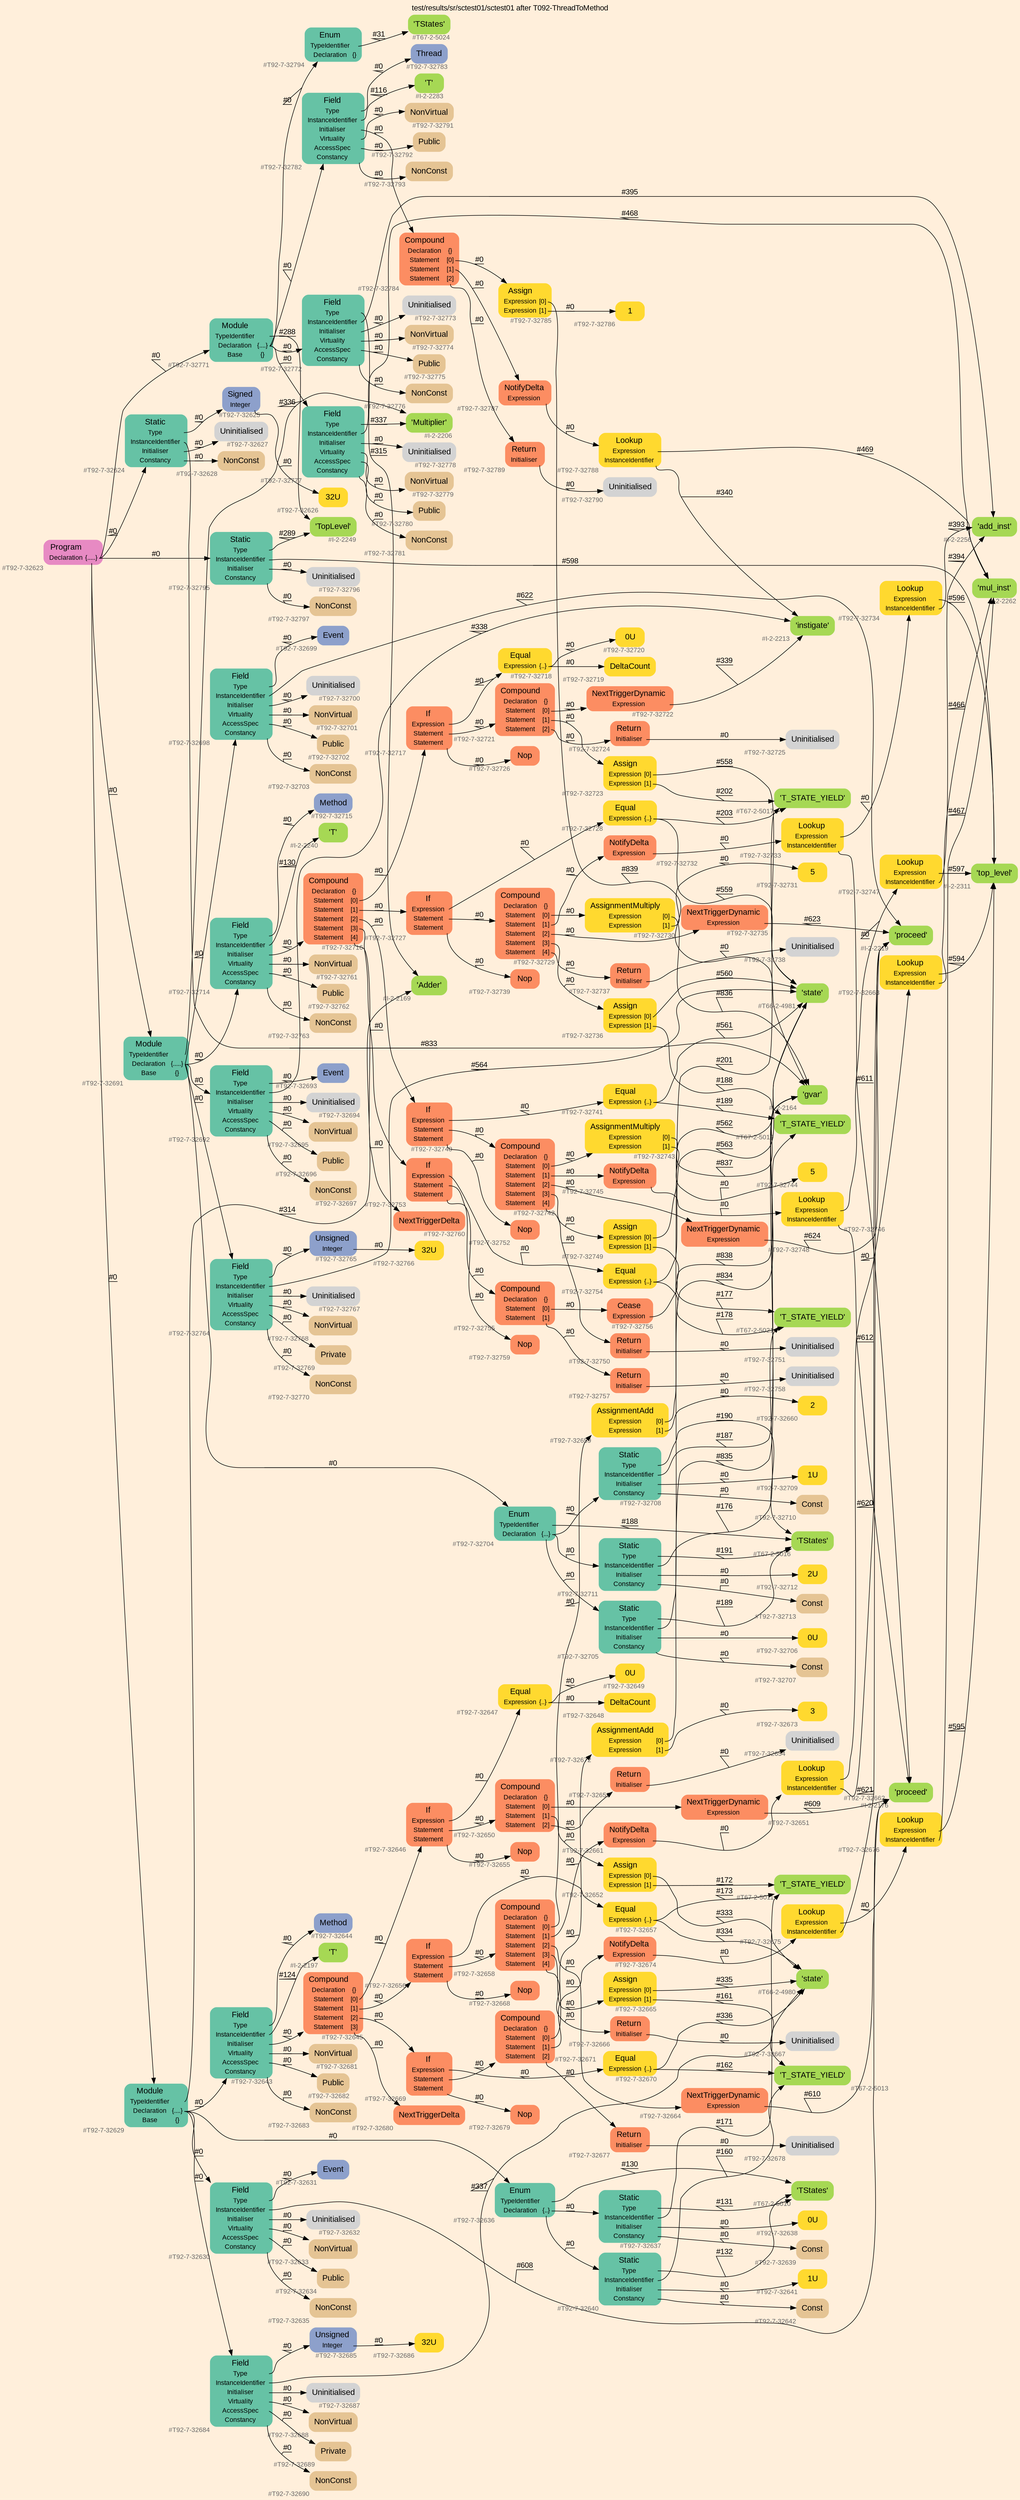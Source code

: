 digraph "test/results/sr/sctest01/sctest01 after T092-ThreadToMethod" {
label = "test/results/sr/sctest01/sctest01 after T092-ThreadToMethod"
labelloc = t
graph [
    rankdir = "LR"
    ranksep = 0.3
    bgcolor = antiquewhite1
    color = black
    fontcolor = black
    fontname = "Arial"
];
node [
    fontname = "Arial"
];
edge [
    fontname = "Arial"
];

// -------------------- node figure --------------------
// -------- block #T92-7-32623 ----------
"#T92-7-32623" [
    fillcolor = "/set28/4"
    xlabel = "#T92-7-32623"
    fontsize = "12"
    fontcolor = grey40
    shape = "plaintext"
    label = <<TABLE BORDER="0" CELLBORDER="0" CELLSPACING="0">
     <TR><TD><FONT COLOR="black" POINT-SIZE="15">Program</FONT></TD></TR>
     <TR><TD><FONT COLOR="black" POINT-SIZE="12">Declaration</FONT></TD><TD PORT="port0"><FONT COLOR="black" POINT-SIZE="12">{.....}</FONT></TD></TR>
    </TABLE>>
    style = "rounded,filled"
];

// -------- block #T92-7-32624 ----------
"#T92-7-32624" [
    fillcolor = "/set28/1"
    xlabel = "#T92-7-32624"
    fontsize = "12"
    fontcolor = grey40
    shape = "plaintext"
    label = <<TABLE BORDER="0" CELLBORDER="0" CELLSPACING="0">
     <TR><TD><FONT COLOR="black" POINT-SIZE="15">Static</FONT></TD></TR>
     <TR><TD><FONT COLOR="black" POINT-SIZE="12">Type</FONT></TD><TD PORT="port0"></TD></TR>
     <TR><TD><FONT COLOR="black" POINT-SIZE="12">InstanceIdentifier</FONT></TD><TD PORT="port1"></TD></TR>
     <TR><TD><FONT COLOR="black" POINT-SIZE="12">Initialiser</FONT></TD><TD PORT="port2"></TD></TR>
     <TR><TD><FONT COLOR="black" POINT-SIZE="12">Constancy</FONT></TD><TD PORT="port3"></TD></TR>
    </TABLE>>
    style = "rounded,filled"
];

// -------- block #T92-7-32625 ----------
"#T92-7-32625" [
    fillcolor = "/set28/3"
    xlabel = "#T92-7-32625"
    fontsize = "12"
    fontcolor = grey40
    shape = "plaintext"
    label = <<TABLE BORDER="0" CELLBORDER="0" CELLSPACING="0">
     <TR><TD><FONT COLOR="black" POINT-SIZE="15">Signed</FONT></TD></TR>
     <TR><TD><FONT COLOR="black" POINT-SIZE="12">Integer</FONT></TD><TD PORT="port0"></TD></TR>
    </TABLE>>
    style = "rounded,filled"
];

// -------- block #T92-7-32626 ----------
"#T92-7-32626" [
    fillcolor = "/set28/6"
    xlabel = "#T92-7-32626"
    fontsize = "12"
    fontcolor = grey40
    shape = "plaintext"
    label = <<TABLE BORDER="0" CELLBORDER="0" CELLSPACING="0">
     <TR><TD><FONT COLOR="black" POINT-SIZE="15">32U</FONT></TD></TR>
    </TABLE>>
    style = "rounded,filled"
];

// -------- block #I-2-2164 ----------
"#I-2-2164" [
    fillcolor = "/set28/5"
    xlabel = "#I-2-2164"
    fontsize = "12"
    fontcolor = grey40
    shape = "plaintext"
    label = <<TABLE BORDER="0" CELLBORDER="0" CELLSPACING="0">
     <TR><TD><FONT COLOR="black" POINT-SIZE="15">'gvar'</FONT></TD></TR>
    </TABLE>>
    style = "rounded,filled"
];

// -------- block #T92-7-32627 ----------
"#T92-7-32627" [
    xlabel = "#T92-7-32627"
    fontsize = "12"
    fontcolor = grey40
    shape = "plaintext"
    label = <<TABLE BORDER="0" CELLBORDER="0" CELLSPACING="0">
     <TR><TD><FONT COLOR="black" POINT-SIZE="15">Uninitialised</FONT></TD></TR>
    </TABLE>>
    style = "rounded,filled"
];

// -------- block #T92-7-32628 ----------
"#T92-7-32628" [
    fillcolor = "/set28/7"
    xlabel = "#T92-7-32628"
    fontsize = "12"
    fontcolor = grey40
    shape = "plaintext"
    label = <<TABLE BORDER="0" CELLBORDER="0" CELLSPACING="0">
     <TR><TD><FONT COLOR="black" POINT-SIZE="15">NonConst</FONT></TD></TR>
    </TABLE>>
    style = "rounded,filled"
];

// -------- block #T92-7-32629 ----------
"#T92-7-32629" [
    fillcolor = "/set28/1"
    xlabel = "#T92-7-32629"
    fontsize = "12"
    fontcolor = grey40
    shape = "plaintext"
    label = <<TABLE BORDER="0" CELLBORDER="0" CELLSPACING="0">
     <TR><TD><FONT COLOR="black" POINT-SIZE="15">Module</FONT></TD></TR>
     <TR><TD><FONT COLOR="black" POINT-SIZE="12">TypeIdentifier</FONT></TD><TD PORT="port0"></TD></TR>
     <TR><TD><FONT COLOR="black" POINT-SIZE="12">Declaration</FONT></TD><TD PORT="port1"><FONT COLOR="black" POINT-SIZE="12">{....}</FONT></TD></TR>
     <TR><TD><FONT COLOR="black" POINT-SIZE="12">Base</FONT></TD><TD PORT="port2"><FONT COLOR="black" POINT-SIZE="12">{}</FONT></TD></TR>
    </TABLE>>
    style = "rounded,filled"
];

// -------- block #I-2-2169 ----------
"#I-2-2169" [
    fillcolor = "/set28/5"
    xlabel = "#I-2-2169"
    fontsize = "12"
    fontcolor = grey40
    shape = "plaintext"
    label = <<TABLE BORDER="0" CELLBORDER="0" CELLSPACING="0">
     <TR><TD><FONT COLOR="black" POINT-SIZE="15">'Adder'</FONT></TD></TR>
    </TABLE>>
    style = "rounded,filled"
];

// -------- block #T92-7-32630 ----------
"#T92-7-32630" [
    fillcolor = "/set28/1"
    xlabel = "#T92-7-32630"
    fontsize = "12"
    fontcolor = grey40
    shape = "plaintext"
    label = <<TABLE BORDER="0" CELLBORDER="0" CELLSPACING="0">
     <TR><TD><FONT COLOR="black" POINT-SIZE="15">Field</FONT></TD></TR>
     <TR><TD><FONT COLOR="black" POINT-SIZE="12">Type</FONT></TD><TD PORT="port0"></TD></TR>
     <TR><TD><FONT COLOR="black" POINT-SIZE="12">InstanceIdentifier</FONT></TD><TD PORT="port1"></TD></TR>
     <TR><TD><FONT COLOR="black" POINT-SIZE="12">Initialiser</FONT></TD><TD PORT="port2"></TD></TR>
     <TR><TD><FONT COLOR="black" POINT-SIZE="12">Virtuality</FONT></TD><TD PORT="port3"></TD></TR>
     <TR><TD><FONT COLOR="black" POINT-SIZE="12">AccessSpec</FONT></TD><TD PORT="port4"></TD></TR>
     <TR><TD><FONT COLOR="black" POINT-SIZE="12">Constancy</FONT></TD><TD PORT="port5"></TD></TR>
    </TABLE>>
    style = "rounded,filled"
];

// -------- block #T92-7-32631 ----------
"#T92-7-32631" [
    fillcolor = "/set28/3"
    xlabel = "#T92-7-32631"
    fontsize = "12"
    fontcolor = grey40
    shape = "plaintext"
    label = <<TABLE BORDER="0" CELLBORDER="0" CELLSPACING="0">
     <TR><TD><FONT COLOR="black" POINT-SIZE="15">Event</FONT></TD></TR>
    </TABLE>>
    style = "rounded,filled"
];

// -------- block #I-2-2176 ----------
"#I-2-2176" [
    fillcolor = "/set28/5"
    xlabel = "#I-2-2176"
    fontsize = "12"
    fontcolor = grey40
    shape = "plaintext"
    label = <<TABLE BORDER="0" CELLBORDER="0" CELLSPACING="0">
     <TR><TD><FONT COLOR="black" POINT-SIZE="15">'proceed'</FONT></TD></TR>
    </TABLE>>
    style = "rounded,filled"
];

// -------- block #T92-7-32632 ----------
"#T92-7-32632" [
    xlabel = "#T92-7-32632"
    fontsize = "12"
    fontcolor = grey40
    shape = "plaintext"
    label = <<TABLE BORDER="0" CELLBORDER="0" CELLSPACING="0">
     <TR><TD><FONT COLOR="black" POINT-SIZE="15">Uninitialised</FONT></TD></TR>
    </TABLE>>
    style = "rounded,filled"
];

// -------- block #T92-7-32633 ----------
"#T92-7-32633" [
    fillcolor = "/set28/7"
    xlabel = "#T92-7-32633"
    fontsize = "12"
    fontcolor = grey40
    shape = "plaintext"
    label = <<TABLE BORDER="0" CELLBORDER="0" CELLSPACING="0">
     <TR><TD><FONT COLOR="black" POINT-SIZE="15">NonVirtual</FONT></TD></TR>
    </TABLE>>
    style = "rounded,filled"
];

// -------- block #T92-7-32634 ----------
"#T92-7-32634" [
    fillcolor = "/set28/7"
    xlabel = "#T92-7-32634"
    fontsize = "12"
    fontcolor = grey40
    shape = "plaintext"
    label = <<TABLE BORDER="0" CELLBORDER="0" CELLSPACING="0">
     <TR><TD><FONT COLOR="black" POINT-SIZE="15">Public</FONT></TD></TR>
    </TABLE>>
    style = "rounded,filled"
];

// -------- block #T92-7-32635 ----------
"#T92-7-32635" [
    fillcolor = "/set28/7"
    xlabel = "#T92-7-32635"
    fontsize = "12"
    fontcolor = grey40
    shape = "plaintext"
    label = <<TABLE BORDER="0" CELLBORDER="0" CELLSPACING="0">
     <TR><TD><FONT COLOR="black" POINT-SIZE="15">NonConst</FONT></TD></TR>
    </TABLE>>
    style = "rounded,filled"
];

// -------- block #T92-7-32636 ----------
"#T92-7-32636" [
    fillcolor = "/set28/1"
    xlabel = "#T92-7-32636"
    fontsize = "12"
    fontcolor = grey40
    shape = "plaintext"
    label = <<TABLE BORDER="0" CELLBORDER="0" CELLSPACING="0">
     <TR><TD><FONT COLOR="black" POINT-SIZE="15">Enum</FONT></TD></TR>
     <TR><TD><FONT COLOR="black" POINT-SIZE="12">TypeIdentifier</FONT></TD><TD PORT="port0"></TD></TR>
     <TR><TD><FONT COLOR="black" POINT-SIZE="12">Declaration</FONT></TD><TD PORT="port1"><FONT COLOR="black" POINT-SIZE="12">{..}</FONT></TD></TR>
    </TABLE>>
    style = "rounded,filled"
];

// -------- block #T67-2-5010 ----------
"#T67-2-5010" [
    fillcolor = "/set28/5"
    xlabel = "#T67-2-5010"
    fontsize = "12"
    fontcolor = grey40
    shape = "plaintext"
    label = <<TABLE BORDER="0" CELLBORDER="0" CELLSPACING="0">
     <TR><TD><FONT COLOR="black" POINT-SIZE="15">'TStates'</FONT></TD></TR>
    </TABLE>>
    style = "rounded,filled"
];

// -------- block #T92-7-32637 ----------
"#T92-7-32637" [
    fillcolor = "/set28/1"
    xlabel = "#T92-7-32637"
    fontsize = "12"
    fontcolor = grey40
    shape = "plaintext"
    label = <<TABLE BORDER="0" CELLBORDER="0" CELLSPACING="0">
     <TR><TD><FONT COLOR="black" POINT-SIZE="15">Static</FONT></TD></TR>
     <TR><TD><FONT COLOR="black" POINT-SIZE="12">Type</FONT></TD><TD PORT="port0"></TD></TR>
     <TR><TD><FONT COLOR="black" POINT-SIZE="12">InstanceIdentifier</FONT></TD><TD PORT="port1"></TD></TR>
     <TR><TD><FONT COLOR="black" POINT-SIZE="12">Initialiser</FONT></TD><TD PORT="port2"></TD></TR>
     <TR><TD><FONT COLOR="black" POINT-SIZE="12">Constancy</FONT></TD><TD PORT="port3"></TD></TR>
    </TABLE>>
    style = "rounded,filled"
];

// -------- block #T67-2-5011 ----------
"#T67-2-5011" [
    fillcolor = "/set28/5"
    xlabel = "#T67-2-5011"
    fontsize = "12"
    fontcolor = grey40
    shape = "plaintext"
    label = <<TABLE BORDER="0" CELLBORDER="0" CELLSPACING="0">
     <TR><TD><FONT COLOR="black" POINT-SIZE="15">'T_STATE_YIELD'</FONT></TD></TR>
    </TABLE>>
    style = "rounded,filled"
];

// -------- block #T92-7-32638 ----------
"#T92-7-32638" [
    fillcolor = "/set28/6"
    xlabel = "#T92-7-32638"
    fontsize = "12"
    fontcolor = grey40
    shape = "plaintext"
    label = <<TABLE BORDER="0" CELLBORDER="0" CELLSPACING="0">
     <TR><TD><FONT COLOR="black" POINT-SIZE="15">0U</FONT></TD></TR>
    </TABLE>>
    style = "rounded,filled"
];

// -------- block #T92-7-32639 ----------
"#T92-7-32639" [
    fillcolor = "/set28/7"
    xlabel = "#T92-7-32639"
    fontsize = "12"
    fontcolor = grey40
    shape = "plaintext"
    label = <<TABLE BORDER="0" CELLBORDER="0" CELLSPACING="0">
     <TR><TD><FONT COLOR="black" POINT-SIZE="15">Const</FONT></TD></TR>
    </TABLE>>
    style = "rounded,filled"
];

// -------- block #T92-7-32640 ----------
"#T92-7-32640" [
    fillcolor = "/set28/1"
    xlabel = "#T92-7-32640"
    fontsize = "12"
    fontcolor = grey40
    shape = "plaintext"
    label = <<TABLE BORDER="0" CELLBORDER="0" CELLSPACING="0">
     <TR><TD><FONT COLOR="black" POINT-SIZE="15">Static</FONT></TD></TR>
     <TR><TD><FONT COLOR="black" POINT-SIZE="12">Type</FONT></TD><TD PORT="port0"></TD></TR>
     <TR><TD><FONT COLOR="black" POINT-SIZE="12">InstanceIdentifier</FONT></TD><TD PORT="port1"></TD></TR>
     <TR><TD><FONT COLOR="black" POINT-SIZE="12">Initialiser</FONT></TD><TD PORT="port2"></TD></TR>
     <TR><TD><FONT COLOR="black" POINT-SIZE="12">Constancy</FONT></TD><TD PORT="port3"></TD></TR>
    </TABLE>>
    style = "rounded,filled"
];

// -------- block #T67-2-5013 ----------
"#T67-2-5013" [
    fillcolor = "/set28/5"
    xlabel = "#T67-2-5013"
    fontsize = "12"
    fontcolor = grey40
    shape = "plaintext"
    label = <<TABLE BORDER="0" CELLBORDER="0" CELLSPACING="0">
     <TR><TD><FONT COLOR="black" POINT-SIZE="15">'T_STATE_YIELD'</FONT></TD></TR>
    </TABLE>>
    style = "rounded,filled"
];

// -------- block #T92-7-32641 ----------
"#T92-7-32641" [
    fillcolor = "/set28/6"
    xlabel = "#T92-7-32641"
    fontsize = "12"
    fontcolor = grey40
    shape = "plaintext"
    label = <<TABLE BORDER="0" CELLBORDER="0" CELLSPACING="0">
     <TR><TD><FONT COLOR="black" POINT-SIZE="15">1U</FONT></TD></TR>
    </TABLE>>
    style = "rounded,filled"
];

// -------- block #T92-7-32642 ----------
"#T92-7-32642" [
    fillcolor = "/set28/7"
    xlabel = "#T92-7-32642"
    fontsize = "12"
    fontcolor = grey40
    shape = "plaintext"
    label = <<TABLE BORDER="0" CELLBORDER="0" CELLSPACING="0">
     <TR><TD><FONT COLOR="black" POINT-SIZE="15">Const</FONT></TD></TR>
    </TABLE>>
    style = "rounded,filled"
];

// -------- block #T92-7-32643 ----------
"#T92-7-32643" [
    fillcolor = "/set28/1"
    xlabel = "#T92-7-32643"
    fontsize = "12"
    fontcolor = grey40
    shape = "plaintext"
    label = <<TABLE BORDER="0" CELLBORDER="0" CELLSPACING="0">
     <TR><TD><FONT COLOR="black" POINT-SIZE="15">Field</FONT></TD></TR>
     <TR><TD><FONT COLOR="black" POINT-SIZE="12">Type</FONT></TD><TD PORT="port0"></TD></TR>
     <TR><TD><FONT COLOR="black" POINT-SIZE="12">InstanceIdentifier</FONT></TD><TD PORT="port1"></TD></TR>
     <TR><TD><FONT COLOR="black" POINT-SIZE="12">Initialiser</FONT></TD><TD PORT="port2"></TD></TR>
     <TR><TD><FONT COLOR="black" POINT-SIZE="12">Virtuality</FONT></TD><TD PORT="port3"></TD></TR>
     <TR><TD><FONT COLOR="black" POINT-SIZE="12">AccessSpec</FONT></TD><TD PORT="port4"></TD></TR>
     <TR><TD><FONT COLOR="black" POINT-SIZE="12">Constancy</FONT></TD><TD PORT="port5"></TD></TR>
    </TABLE>>
    style = "rounded,filled"
];

// -------- block #T92-7-32644 ----------
"#T92-7-32644" [
    fillcolor = "/set28/3"
    xlabel = "#T92-7-32644"
    fontsize = "12"
    fontcolor = grey40
    shape = "plaintext"
    label = <<TABLE BORDER="0" CELLBORDER="0" CELLSPACING="0">
     <TR><TD><FONT COLOR="black" POINT-SIZE="15">Method</FONT></TD></TR>
    </TABLE>>
    style = "rounded,filled"
];

// -------- block #I-2-2197 ----------
"#I-2-2197" [
    fillcolor = "/set28/5"
    xlabel = "#I-2-2197"
    fontsize = "12"
    fontcolor = grey40
    shape = "plaintext"
    label = <<TABLE BORDER="0" CELLBORDER="0" CELLSPACING="0">
     <TR><TD><FONT COLOR="black" POINT-SIZE="15">'T'</FONT></TD></TR>
    </TABLE>>
    style = "rounded,filled"
];

// -------- block #T92-7-32645 ----------
"#T92-7-32645" [
    fillcolor = "/set28/2"
    xlabel = "#T92-7-32645"
    fontsize = "12"
    fontcolor = grey40
    shape = "plaintext"
    label = <<TABLE BORDER="0" CELLBORDER="0" CELLSPACING="0">
     <TR><TD><FONT COLOR="black" POINT-SIZE="15">Compound</FONT></TD></TR>
     <TR><TD><FONT COLOR="black" POINT-SIZE="12">Declaration</FONT></TD><TD PORT="port0"><FONT COLOR="black" POINT-SIZE="12">{}</FONT></TD></TR>
     <TR><TD><FONT COLOR="black" POINT-SIZE="12">Statement</FONT></TD><TD PORT="port1"><FONT COLOR="black" POINT-SIZE="12">[0]</FONT></TD></TR>
     <TR><TD><FONT COLOR="black" POINT-SIZE="12">Statement</FONT></TD><TD PORT="port2"><FONT COLOR="black" POINT-SIZE="12">[1]</FONT></TD></TR>
     <TR><TD><FONT COLOR="black" POINT-SIZE="12">Statement</FONT></TD><TD PORT="port3"><FONT COLOR="black" POINT-SIZE="12">[2]</FONT></TD></TR>
     <TR><TD><FONT COLOR="black" POINT-SIZE="12">Statement</FONT></TD><TD PORT="port4"><FONT COLOR="black" POINT-SIZE="12">[3]</FONT></TD></TR>
    </TABLE>>
    style = "rounded,filled"
];

// -------- block #T92-7-32646 ----------
"#T92-7-32646" [
    fillcolor = "/set28/2"
    xlabel = "#T92-7-32646"
    fontsize = "12"
    fontcolor = grey40
    shape = "plaintext"
    label = <<TABLE BORDER="0" CELLBORDER="0" CELLSPACING="0">
     <TR><TD><FONT COLOR="black" POINT-SIZE="15">If</FONT></TD></TR>
     <TR><TD><FONT COLOR="black" POINT-SIZE="12">Expression</FONT></TD><TD PORT="port0"></TD></TR>
     <TR><TD><FONT COLOR="black" POINT-SIZE="12">Statement</FONT></TD><TD PORT="port1"></TD></TR>
     <TR><TD><FONT COLOR="black" POINT-SIZE="12">Statement</FONT></TD><TD PORT="port2"></TD></TR>
    </TABLE>>
    style = "rounded,filled"
];

// -------- block #T92-7-32647 ----------
"#T92-7-32647" [
    fillcolor = "/set28/6"
    xlabel = "#T92-7-32647"
    fontsize = "12"
    fontcolor = grey40
    shape = "plaintext"
    label = <<TABLE BORDER="0" CELLBORDER="0" CELLSPACING="0">
     <TR><TD><FONT COLOR="black" POINT-SIZE="15">Equal</FONT></TD></TR>
     <TR><TD><FONT COLOR="black" POINT-SIZE="12">Expression</FONT></TD><TD PORT="port0"><FONT COLOR="black" POINT-SIZE="12">{..}</FONT></TD></TR>
    </TABLE>>
    style = "rounded,filled"
];

// -------- block #T92-7-32648 ----------
"#T92-7-32648" [
    fillcolor = "/set28/6"
    xlabel = "#T92-7-32648"
    fontsize = "12"
    fontcolor = grey40
    shape = "plaintext"
    label = <<TABLE BORDER="0" CELLBORDER="0" CELLSPACING="0">
     <TR><TD><FONT COLOR="black" POINT-SIZE="15">DeltaCount</FONT></TD></TR>
    </TABLE>>
    style = "rounded,filled"
];

// -------- block #T92-7-32649 ----------
"#T92-7-32649" [
    fillcolor = "/set28/6"
    xlabel = "#T92-7-32649"
    fontsize = "12"
    fontcolor = grey40
    shape = "plaintext"
    label = <<TABLE BORDER="0" CELLBORDER="0" CELLSPACING="0">
     <TR><TD><FONT COLOR="black" POINT-SIZE="15">0U</FONT></TD></TR>
    </TABLE>>
    style = "rounded,filled"
];

// -------- block #T92-7-32650 ----------
"#T92-7-32650" [
    fillcolor = "/set28/2"
    xlabel = "#T92-7-32650"
    fontsize = "12"
    fontcolor = grey40
    shape = "plaintext"
    label = <<TABLE BORDER="0" CELLBORDER="0" CELLSPACING="0">
     <TR><TD><FONT COLOR="black" POINT-SIZE="15">Compound</FONT></TD></TR>
     <TR><TD><FONT COLOR="black" POINT-SIZE="12">Declaration</FONT></TD><TD PORT="port0"><FONT COLOR="black" POINT-SIZE="12">{}</FONT></TD></TR>
     <TR><TD><FONT COLOR="black" POINT-SIZE="12">Statement</FONT></TD><TD PORT="port1"><FONT COLOR="black" POINT-SIZE="12">[0]</FONT></TD></TR>
     <TR><TD><FONT COLOR="black" POINT-SIZE="12">Statement</FONT></TD><TD PORT="port2"><FONT COLOR="black" POINT-SIZE="12">[1]</FONT></TD></TR>
     <TR><TD><FONT COLOR="black" POINT-SIZE="12">Statement</FONT></TD><TD PORT="port3"><FONT COLOR="black" POINT-SIZE="12">[2]</FONT></TD></TR>
    </TABLE>>
    style = "rounded,filled"
];

// -------- block #T92-7-32651 ----------
"#T92-7-32651" [
    fillcolor = "/set28/2"
    xlabel = "#T92-7-32651"
    fontsize = "12"
    fontcolor = grey40
    shape = "plaintext"
    label = <<TABLE BORDER="0" CELLBORDER="0" CELLSPACING="0">
     <TR><TD><FONT COLOR="black" POINT-SIZE="15">NextTriggerDynamic</FONT></TD></TR>
     <TR><TD><FONT COLOR="black" POINT-SIZE="12">Expression</FONT></TD><TD PORT="port0"></TD></TR>
    </TABLE>>
    style = "rounded,filled"
];

// -------- block #T92-7-32652 ----------
"#T92-7-32652" [
    fillcolor = "/set28/6"
    xlabel = "#T92-7-32652"
    fontsize = "12"
    fontcolor = grey40
    shape = "plaintext"
    label = <<TABLE BORDER="0" CELLBORDER="0" CELLSPACING="0">
     <TR><TD><FONT COLOR="black" POINT-SIZE="15">Assign</FONT></TD></TR>
     <TR><TD><FONT COLOR="black" POINT-SIZE="12">Expression</FONT></TD><TD PORT="port0"><FONT COLOR="black" POINT-SIZE="12">[0]</FONT></TD></TR>
     <TR><TD><FONT COLOR="black" POINT-SIZE="12">Expression</FONT></TD><TD PORT="port1"><FONT COLOR="black" POINT-SIZE="12">[1]</FONT></TD></TR>
    </TABLE>>
    style = "rounded,filled"
];

// -------- block #T66-2-4980 ----------
"#T66-2-4980" [
    fillcolor = "/set28/5"
    xlabel = "#T66-2-4980"
    fontsize = "12"
    fontcolor = grey40
    shape = "plaintext"
    label = <<TABLE BORDER="0" CELLBORDER="0" CELLSPACING="0">
     <TR><TD><FONT COLOR="black" POINT-SIZE="15">'state'</FONT></TD></TR>
    </TABLE>>
    style = "rounded,filled"
];

// -------- block #T92-7-32653 ----------
"#T92-7-32653" [
    fillcolor = "/set28/2"
    xlabel = "#T92-7-32653"
    fontsize = "12"
    fontcolor = grey40
    shape = "plaintext"
    label = <<TABLE BORDER="0" CELLBORDER="0" CELLSPACING="0">
     <TR><TD><FONT COLOR="black" POINT-SIZE="15">Return</FONT></TD></TR>
     <TR><TD><FONT COLOR="black" POINT-SIZE="12">Initialiser</FONT></TD><TD PORT="port0"></TD></TR>
    </TABLE>>
    style = "rounded,filled"
];

// -------- block #T92-7-32654 ----------
"#T92-7-32654" [
    xlabel = "#T92-7-32654"
    fontsize = "12"
    fontcolor = grey40
    shape = "plaintext"
    label = <<TABLE BORDER="0" CELLBORDER="0" CELLSPACING="0">
     <TR><TD><FONT COLOR="black" POINT-SIZE="15">Uninitialised</FONT></TD></TR>
    </TABLE>>
    style = "rounded,filled"
];

// -------- block #T92-7-32655 ----------
"#T92-7-32655" [
    fillcolor = "/set28/2"
    xlabel = "#T92-7-32655"
    fontsize = "12"
    fontcolor = grey40
    shape = "plaintext"
    label = <<TABLE BORDER="0" CELLBORDER="0" CELLSPACING="0">
     <TR><TD><FONT COLOR="black" POINT-SIZE="15">Nop</FONT></TD></TR>
    </TABLE>>
    style = "rounded,filled"
];

// -------- block #T92-7-32656 ----------
"#T92-7-32656" [
    fillcolor = "/set28/2"
    xlabel = "#T92-7-32656"
    fontsize = "12"
    fontcolor = grey40
    shape = "plaintext"
    label = <<TABLE BORDER="0" CELLBORDER="0" CELLSPACING="0">
     <TR><TD><FONT COLOR="black" POINT-SIZE="15">If</FONT></TD></TR>
     <TR><TD><FONT COLOR="black" POINT-SIZE="12">Expression</FONT></TD><TD PORT="port0"></TD></TR>
     <TR><TD><FONT COLOR="black" POINT-SIZE="12">Statement</FONT></TD><TD PORT="port1"></TD></TR>
     <TR><TD><FONT COLOR="black" POINT-SIZE="12">Statement</FONT></TD><TD PORT="port2"></TD></TR>
    </TABLE>>
    style = "rounded,filled"
];

// -------- block #T92-7-32657 ----------
"#T92-7-32657" [
    fillcolor = "/set28/6"
    xlabel = "#T92-7-32657"
    fontsize = "12"
    fontcolor = grey40
    shape = "plaintext"
    label = <<TABLE BORDER="0" CELLBORDER="0" CELLSPACING="0">
     <TR><TD><FONT COLOR="black" POINT-SIZE="15">Equal</FONT></TD></TR>
     <TR><TD><FONT COLOR="black" POINT-SIZE="12">Expression</FONT></TD><TD PORT="port0"><FONT COLOR="black" POINT-SIZE="12">{..}</FONT></TD></TR>
    </TABLE>>
    style = "rounded,filled"
];

// -------- block #T92-7-32658 ----------
"#T92-7-32658" [
    fillcolor = "/set28/2"
    xlabel = "#T92-7-32658"
    fontsize = "12"
    fontcolor = grey40
    shape = "plaintext"
    label = <<TABLE BORDER="0" CELLBORDER="0" CELLSPACING="0">
     <TR><TD><FONT COLOR="black" POINT-SIZE="15">Compound</FONT></TD></TR>
     <TR><TD><FONT COLOR="black" POINT-SIZE="12">Declaration</FONT></TD><TD PORT="port0"><FONT COLOR="black" POINT-SIZE="12">{}</FONT></TD></TR>
     <TR><TD><FONT COLOR="black" POINT-SIZE="12">Statement</FONT></TD><TD PORT="port1"><FONT COLOR="black" POINT-SIZE="12">[0]</FONT></TD></TR>
     <TR><TD><FONT COLOR="black" POINT-SIZE="12">Statement</FONT></TD><TD PORT="port2"><FONT COLOR="black" POINT-SIZE="12">[1]</FONT></TD></TR>
     <TR><TD><FONT COLOR="black" POINT-SIZE="12">Statement</FONT></TD><TD PORT="port3"><FONT COLOR="black" POINT-SIZE="12">[2]</FONT></TD></TR>
     <TR><TD><FONT COLOR="black" POINT-SIZE="12">Statement</FONT></TD><TD PORT="port4"><FONT COLOR="black" POINT-SIZE="12">[3]</FONT></TD></TR>
     <TR><TD><FONT COLOR="black" POINT-SIZE="12">Statement</FONT></TD><TD PORT="port5"><FONT COLOR="black" POINT-SIZE="12">[4]</FONT></TD></TR>
    </TABLE>>
    style = "rounded,filled"
];

// -------- block #T92-7-32659 ----------
"#T92-7-32659" [
    fillcolor = "/set28/6"
    xlabel = "#T92-7-32659"
    fontsize = "12"
    fontcolor = grey40
    shape = "plaintext"
    label = <<TABLE BORDER="0" CELLBORDER="0" CELLSPACING="0">
     <TR><TD><FONT COLOR="black" POINT-SIZE="15">AssignmentAdd</FONT></TD></TR>
     <TR><TD><FONT COLOR="black" POINT-SIZE="12">Expression</FONT></TD><TD PORT="port0"><FONT COLOR="black" POINT-SIZE="12">[0]</FONT></TD></TR>
     <TR><TD><FONT COLOR="black" POINT-SIZE="12">Expression</FONT></TD><TD PORT="port1"><FONT COLOR="black" POINT-SIZE="12">[1]</FONT></TD></TR>
    </TABLE>>
    style = "rounded,filled"
];

// -------- block #T92-7-32660 ----------
"#T92-7-32660" [
    fillcolor = "/set28/6"
    xlabel = "#T92-7-32660"
    fontsize = "12"
    fontcolor = grey40
    shape = "plaintext"
    label = <<TABLE BORDER="0" CELLBORDER="0" CELLSPACING="0">
     <TR><TD><FONT COLOR="black" POINT-SIZE="15">2</FONT></TD></TR>
    </TABLE>>
    style = "rounded,filled"
];

// -------- block #T92-7-32661 ----------
"#T92-7-32661" [
    fillcolor = "/set28/2"
    xlabel = "#T92-7-32661"
    fontsize = "12"
    fontcolor = grey40
    shape = "plaintext"
    label = <<TABLE BORDER="0" CELLBORDER="0" CELLSPACING="0">
     <TR><TD><FONT COLOR="black" POINT-SIZE="15">NotifyDelta</FONT></TD></TR>
     <TR><TD><FONT COLOR="black" POINT-SIZE="12">Expression</FONT></TD><TD PORT="port0"></TD></TR>
    </TABLE>>
    style = "rounded,filled"
];

// -------- block #T92-7-32662 ----------
"#T92-7-32662" [
    fillcolor = "/set28/6"
    xlabel = "#T92-7-32662"
    fontsize = "12"
    fontcolor = grey40
    shape = "plaintext"
    label = <<TABLE BORDER="0" CELLBORDER="0" CELLSPACING="0">
     <TR><TD><FONT COLOR="black" POINT-SIZE="15">Lookup</FONT></TD></TR>
     <TR><TD><FONT COLOR="black" POINT-SIZE="12">Expression</FONT></TD><TD PORT="port0"></TD></TR>
     <TR><TD><FONT COLOR="black" POINT-SIZE="12">InstanceIdentifier</FONT></TD><TD PORT="port1"></TD></TR>
    </TABLE>>
    style = "rounded,filled"
];

// -------- block #T92-7-32663 ----------
"#T92-7-32663" [
    fillcolor = "/set28/6"
    xlabel = "#T92-7-32663"
    fontsize = "12"
    fontcolor = grey40
    shape = "plaintext"
    label = <<TABLE BORDER="0" CELLBORDER="0" CELLSPACING="0">
     <TR><TD><FONT COLOR="black" POINT-SIZE="15">Lookup</FONT></TD></TR>
     <TR><TD><FONT COLOR="black" POINT-SIZE="12">Expression</FONT></TD><TD PORT="port0"></TD></TR>
     <TR><TD><FONT COLOR="black" POINT-SIZE="12">InstanceIdentifier</FONT></TD><TD PORT="port1"></TD></TR>
    </TABLE>>
    style = "rounded,filled"
];

// -------- block #I-2-2311 ----------
"#I-2-2311" [
    fillcolor = "/set28/5"
    xlabel = "#I-2-2311"
    fontsize = "12"
    fontcolor = grey40
    shape = "plaintext"
    label = <<TABLE BORDER="0" CELLBORDER="0" CELLSPACING="0">
     <TR><TD><FONT COLOR="black" POINT-SIZE="15">'top_level'</FONT></TD></TR>
    </TABLE>>
    style = "rounded,filled"
];

// -------- block #I-2-2262 ----------
"#I-2-2262" [
    fillcolor = "/set28/5"
    xlabel = "#I-2-2262"
    fontsize = "12"
    fontcolor = grey40
    shape = "plaintext"
    label = <<TABLE BORDER="0" CELLBORDER="0" CELLSPACING="0">
     <TR><TD><FONT COLOR="black" POINT-SIZE="15">'mul_inst'</FONT></TD></TR>
    </TABLE>>
    style = "rounded,filled"
];

// -------- block #I-2-2219 ----------
"#I-2-2219" [
    fillcolor = "/set28/5"
    xlabel = "#I-2-2219"
    fontsize = "12"
    fontcolor = grey40
    shape = "plaintext"
    label = <<TABLE BORDER="0" CELLBORDER="0" CELLSPACING="0">
     <TR><TD><FONT COLOR="black" POINT-SIZE="15">'proceed'</FONT></TD></TR>
    </TABLE>>
    style = "rounded,filled"
];

// -------- block #T92-7-32664 ----------
"#T92-7-32664" [
    fillcolor = "/set28/2"
    xlabel = "#T92-7-32664"
    fontsize = "12"
    fontcolor = grey40
    shape = "plaintext"
    label = <<TABLE BORDER="0" CELLBORDER="0" CELLSPACING="0">
     <TR><TD><FONT COLOR="black" POINT-SIZE="15">NextTriggerDynamic</FONT></TD></TR>
     <TR><TD><FONT COLOR="black" POINT-SIZE="12">Expression</FONT></TD><TD PORT="port0"></TD></TR>
    </TABLE>>
    style = "rounded,filled"
];

// -------- block #T92-7-32665 ----------
"#T92-7-32665" [
    fillcolor = "/set28/6"
    xlabel = "#T92-7-32665"
    fontsize = "12"
    fontcolor = grey40
    shape = "plaintext"
    label = <<TABLE BORDER="0" CELLBORDER="0" CELLSPACING="0">
     <TR><TD><FONT COLOR="black" POINT-SIZE="15">Assign</FONT></TD></TR>
     <TR><TD><FONT COLOR="black" POINT-SIZE="12">Expression</FONT></TD><TD PORT="port0"><FONT COLOR="black" POINT-SIZE="12">[0]</FONT></TD></TR>
     <TR><TD><FONT COLOR="black" POINT-SIZE="12">Expression</FONT></TD><TD PORT="port1"><FONT COLOR="black" POINT-SIZE="12">[1]</FONT></TD></TR>
    </TABLE>>
    style = "rounded,filled"
];

// -------- block #T92-7-32666 ----------
"#T92-7-32666" [
    fillcolor = "/set28/2"
    xlabel = "#T92-7-32666"
    fontsize = "12"
    fontcolor = grey40
    shape = "plaintext"
    label = <<TABLE BORDER="0" CELLBORDER="0" CELLSPACING="0">
     <TR><TD><FONT COLOR="black" POINT-SIZE="15">Return</FONT></TD></TR>
     <TR><TD><FONT COLOR="black" POINT-SIZE="12">Initialiser</FONT></TD><TD PORT="port0"></TD></TR>
    </TABLE>>
    style = "rounded,filled"
];

// -------- block #T92-7-32667 ----------
"#T92-7-32667" [
    xlabel = "#T92-7-32667"
    fontsize = "12"
    fontcolor = grey40
    shape = "plaintext"
    label = <<TABLE BORDER="0" CELLBORDER="0" CELLSPACING="0">
     <TR><TD><FONT COLOR="black" POINT-SIZE="15">Uninitialised</FONT></TD></TR>
    </TABLE>>
    style = "rounded,filled"
];

// -------- block #T92-7-32668 ----------
"#T92-7-32668" [
    fillcolor = "/set28/2"
    xlabel = "#T92-7-32668"
    fontsize = "12"
    fontcolor = grey40
    shape = "plaintext"
    label = <<TABLE BORDER="0" CELLBORDER="0" CELLSPACING="0">
     <TR><TD><FONT COLOR="black" POINT-SIZE="15">Nop</FONT></TD></TR>
    </TABLE>>
    style = "rounded,filled"
];

// -------- block #T92-7-32669 ----------
"#T92-7-32669" [
    fillcolor = "/set28/2"
    xlabel = "#T92-7-32669"
    fontsize = "12"
    fontcolor = grey40
    shape = "plaintext"
    label = <<TABLE BORDER="0" CELLBORDER="0" CELLSPACING="0">
     <TR><TD><FONT COLOR="black" POINT-SIZE="15">If</FONT></TD></TR>
     <TR><TD><FONT COLOR="black" POINT-SIZE="12">Expression</FONT></TD><TD PORT="port0"></TD></TR>
     <TR><TD><FONT COLOR="black" POINT-SIZE="12">Statement</FONT></TD><TD PORT="port1"></TD></TR>
     <TR><TD><FONT COLOR="black" POINT-SIZE="12">Statement</FONT></TD><TD PORT="port2"></TD></TR>
    </TABLE>>
    style = "rounded,filled"
];

// -------- block #T92-7-32670 ----------
"#T92-7-32670" [
    fillcolor = "/set28/6"
    xlabel = "#T92-7-32670"
    fontsize = "12"
    fontcolor = grey40
    shape = "plaintext"
    label = <<TABLE BORDER="0" CELLBORDER="0" CELLSPACING="0">
     <TR><TD><FONT COLOR="black" POINT-SIZE="15">Equal</FONT></TD></TR>
     <TR><TD><FONT COLOR="black" POINT-SIZE="12">Expression</FONT></TD><TD PORT="port0"><FONT COLOR="black" POINT-SIZE="12">{..}</FONT></TD></TR>
    </TABLE>>
    style = "rounded,filled"
];

// -------- block #T92-7-32671 ----------
"#T92-7-32671" [
    fillcolor = "/set28/2"
    xlabel = "#T92-7-32671"
    fontsize = "12"
    fontcolor = grey40
    shape = "plaintext"
    label = <<TABLE BORDER="0" CELLBORDER="0" CELLSPACING="0">
     <TR><TD><FONT COLOR="black" POINT-SIZE="15">Compound</FONT></TD></TR>
     <TR><TD><FONT COLOR="black" POINT-SIZE="12">Declaration</FONT></TD><TD PORT="port0"><FONT COLOR="black" POINT-SIZE="12">{}</FONT></TD></TR>
     <TR><TD><FONT COLOR="black" POINT-SIZE="12">Statement</FONT></TD><TD PORT="port1"><FONT COLOR="black" POINT-SIZE="12">[0]</FONT></TD></TR>
     <TR><TD><FONT COLOR="black" POINT-SIZE="12">Statement</FONT></TD><TD PORT="port2"><FONT COLOR="black" POINT-SIZE="12">[1]</FONT></TD></TR>
     <TR><TD><FONT COLOR="black" POINT-SIZE="12">Statement</FONT></TD><TD PORT="port3"><FONT COLOR="black" POINT-SIZE="12">[2]</FONT></TD></TR>
    </TABLE>>
    style = "rounded,filled"
];

// -------- block #T92-7-32672 ----------
"#T92-7-32672" [
    fillcolor = "/set28/6"
    xlabel = "#T92-7-32672"
    fontsize = "12"
    fontcolor = grey40
    shape = "plaintext"
    label = <<TABLE BORDER="0" CELLBORDER="0" CELLSPACING="0">
     <TR><TD><FONT COLOR="black" POINT-SIZE="15">AssignmentAdd</FONT></TD></TR>
     <TR><TD><FONT COLOR="black" POINT-SIZE="12">Expression</FONT></TD><TD PORT="port0"><FONT COLOR="black" POINT-SIZE="12">[0]</FONT></TD></TR>
     <TR><TD><FONT COLOR="black" POINT-SIZE="12">Expression</FONT></TD><TD PORT="port1"><FONT COLOR="black" POINT-SIZE="12">[1]</FONT></TD></TR>
    </TABLE>>
    style = "rounded,filled"
];

// -------- block #T92-7-32673 ----------
"#T92-7-32673" [
    fillcolor = "/set28/6"
    xlabel = "#T92-7-32673"
    fontsize = "12"
    fontcolor = grey40
    shape = "plaintext"
    label = <<TABLE BORDER="0" CELLBORDER="0" CELLSPACING="0">
     <TR><TD><FONT COLOR="black" POINT-SIZE="15">3</FONT></TD></TR>
    </TABLE>>
    style = "rounded,filled"
];

// -------- block #T92-7-32674 ----------
"#T92-7-32674" [
    fillcolor = "/set28/2"
    xlabel = "#T92-7-32674"
    fontsize = "12"
    fontcolor = grey40
    shape = "plaintext"
    label = <<TABLE BORDER="0" CELLBORDER="0" CELLSPACING="0">
     <TR><TD><FONT COLOR="black" POINT-SIZE="15">NotifyDelta</FONT></TD></TR>
     <TR><TD><FONT COLOR="black" POINT-SIZE="12">Expression</FONT></TD><TD PORT="port0"></TD></TR>
    </TABLE>>
    style = "rounded,filled"
];

// -------- block #T92-7-32675 ----------
"#T92-7-32675" [
    fillcolor = "/set28/6"
    xlabel = "#T92-7-32675"
    fontsize = "12"
    fontcolor = grey40
    shape = "plaintext"
    label = <<TABLE BORDER="0" CELLBORDER="0" CELLSPACING="0">
     <TR><TD><FONT COLOR="black" POINT-SIZE="15">Lookup</FONT></TD></TR>
     <TR><TD><FONT COLOR="black" POINT-SIZE="12">Expression</FONT></TD><TD PORT="port0"></TD></TR>
     <TR><TD><FONT COLOR="black" POINT-SIZE="12">InstanceIdentifier</FONT></TD><TD PORT="port1"></TD></TR>
    </TABLE>>
    style = "rounded,filled"
];

// -------- block #T92-7-32676 ----------
"#T92-7-32676" [
    fillcolor = "/set28/6"
    xlabel = "#T92-7-32676"
    fontsize = "12"
    fontcolor = grey40
    shape = "plaintext"
    label = <<TABLE BORDER="0" CELLBORDER="0" CELLSPACING="0">
     <TR><TD><FONT COLOR="black" POINT-SIZE="15">Lookup</FONT></TD></TR>
     <TR><TD><FONT COLOR="black" POINT-SIZE="12">Expression</FONT></TD><TD PORT="port0"></TD></TR>
     <TR><TD><FONT COLOR="black" POINT-SIZE="12">InstanceIdentifier</FONT></TD><TD PORT="port1"></TD></TR>
    </TABLE>>
    style = "rounded,filled"
];

// -------- block #T92-7-32677 ----------
"#T92-7-32677" [
    fillcolor = "/set28/2"
    xlabel = "#T92-7-32677"
    fontsize = "12"
    fontcolor = grey40
    shape = "plaintext"
    label = <<TABLE BORDER="0" CELLBORDER="0" CELLSPACING="0">
     <TR><TD><FONT COLOR="black" POINT-SIZE="15">Return</FONT></TD></TR>
     <TR><TD><FONT COLOR="black" POINT-SIZE="12">Initialiser</FONT></TD><TD PORT="port0"></TD></TR>
    </TABLE>>
    style = "rounded,filled"
];

// -------- block #T92-7-32678 ----------
"#T92-7-32678" [
    xlabel = "#T92-7-32678"
    fontsize = "12"
    fontcolor = grey40
    shape = "plaintext"
    label = <<TABLE BORDER="0" CELLBORDER="0" CELLSPACING="0">
     <TR><TD><FONT COLOR="black" POINT-SIZE="15">Uninitialised</FONT></TD></TR>
    </TABLE>>
    style = "rounded,filled"
];

// -------- block #T92-7-32679 ----------
"#T92-7-32679" [
    fillcolor = "/set28/2"
    xlabel = "#T92-7-32679"
    fontsize = "12"
    fontcolor = grey40
    shape = "plaintext"
    label = <<TABLE BORDER="0" CELLBORDER="0" CELLSPACING="0">
     <TR><TD><FONT COLOR="black" POINT-SIZE="15">Nop</FONT></TD></TR>
    </TABLE>>
    style = "rounded,filled"
];

// -------- block #T92-7-32680 ----------
"#T92-7-32680" [
    fillcolor = "/set28/2"
    xlabel = "#T92-7-32680"
    fontsize = "12"
    fontcolor = grey40
    shape = "plaintext"
    label = <<TABLE BORDER="0" CELLBORDER="0" CELLSPACING="0">
     <TR><TD><FONT COLOR="black" POINT-SIZE="15">NextTriggerDelta</FONT></TD></TR>
    </TABLE>>
    style = "rounded,filled"
];

// -------- block #T92-7-32681 ----------
"#T92-7-32681" [
    fillcolor = "/set28/7"
    xlabel = "#T92-7-32681"
    fontsize = "12"
    fontcolor = grey40
    shape = "plaintext"
    label = <<TABLE BORDER="0" CELLBORDER="0" CELLSPACING="0">
     <TR><TD><FONT COLOR="black" POINT-SIZE="15">NonVirtual</FONT></TD></TR>
    </TABLE>>
    style = "rounded,filled"
];

// -------- block #T92-7-32682 ----------
"#T92-7-32682" [
    fillcolor = "/set28/7"
    xlabel = "#T92-7-32682"
    fontsize = "12"
    fontcolor = grey40
    shape = "plaintext"
    label = <<TABLE BORDER="0" CELLBORDER="0" CELLSPACING="0">
     <TR><TD><FONT COLOR="black" POINT-SIZE="15">Public</FONT></TD></TR>
    </TABLE>>
    style = "rounded,filled"
];

// -------- block #T92-7-32683 ----------
"#T92-7-32683" [
    fillcolor = "/set28/7"
    xlabel = "#T92-7-32683"
    fontsize = "12"
    fontcolor = grey40
    shape = "plaintext"
    label = <<TABLE BORDER="0" CELLBORDER="0" CELLSPACING="0">
     <TR><TD><FONT COLOR="black" POINT-SIZE="15">NonConst</FONT></TD></TR>
    </TABLE>>
    style = "rounded,filled"
];

// -------- block #T92-7-32684 ----------
"#T92-7-32684" [
    fillcolor = "/set28/1"
    xlabel = "#T92-7-32684"
    fontsize = "12"
    fontcolor = grey40
    shape = "plaintext"
    label = <<TABLE BORDER="0" CELLBORDER="0" CELLSPACING="0">
     <TR><TD><FONT COLOR="black" POINT-SIZE="15">Field</FONT></TD></TR>
     <TR><TD><FONT COLOR="black" POINT-SIZE="12">Type</FONT></TD><TD PORT="port0"></TD></TR>
     <TR><TD><FONT COLOR="black" POINT-SIZE="12">InstanceIdentifier</FONT></TD><TD PORT="port1"></TD></TR>
     <TR><TD><FONT COLOR="black" POINT-SIZE="12">Initialiser</FONT></TD><TD PORT="port2"></TD></TR>
     <TR><TD><FONT COLOR="black" POINT-SIZE="12">Virtuality</FONT></TD><TD PORT="port3"></TD></TR>
     <TR><TD><FONT COLOR="black" POINT-SIZE="12">AccessSpec</FONT></TD><TD PORT="port4"></TD></TR>
     <TR><TD><FONT COLOR="black" POINT-SIZE="12">Constancy</FONT></TD><TD PORT="port5"></TD></TR>
    </TABLE>>
    style = "rounded,filled"
];

// -------- block #T92-7-32685 ----------
"#T92-7-32685" [
    fillcolor = "/set28/3"
    xlabel = "#T92-7-32685"
    fontsize = "12"
    fontcolor = grey40
    shape = "plaintext"
    label = <<TABLE BORDER="0" CELLBORDER="0" CELLSPACING="0">
     <TR><TD><FONT COLOR="black" POINT-SIZE="15">Unsigned</FONT></TD></TR>
     <TR><TD><FONT COLOR="black" POINT-SIZE="12">Integer</FONT></TD><TD PORT="port0"></TD></TR>
    </TABLE>>
    style = "rounded,filled"
];

// -------- block #T92-7-32686 ----------
"#T92-7-32686" [
    fillcolor = "/set28/6"
    xlabel = "#T92-7-32686"
    fontsize = "12"
    fontcolor = grey40
    shape = "plaintext"
    label = <<TABLE BORDER="0" CELLBORDER="0" CELLSPACING="0">
     <TR><TD><FONT COLOR="black" POINT-SIZE="15">32U</FONT></TD></TR>
    </TABLE>>
    style = "rounded,filled"
];

// -------- block #T92-7-32687 ----------
"#T92-7-32687" [
    xlabel = "#T92-7-32687"
    fontsize = "12"
    fontcolor = grey40
    shape = "plaintext"
    label = <<TABLE BORDER="0" CELLBORDER="0" CELLSPACING="0">
     <TR><TD><FONT COLOR="black" POINT-SIZE="15">Uninitialised</FONT></TD></TR>
    </TABLE>>
    style = "rounded,filled"
];

// -------- block #T92-7-32688 ----------
"#T92-7-32688" [
    fillcolor = "/set28/7"
    xlabel = "#T92-7-32688"
    fontsize = "12"
    fontcolor = grey40
    shape = "plaintext"
    label = <<TABLE BORDER="0" CELLBORDER="0" CELLSPACING="0">
     <TR><TD><FONT COLOR="black" POINT-SIZE="15">NonVirtual</FONT></TD></TR>
    </TABLE>>
    style = "rounded,filled"
];

// -------- block #T92-7-32689 ----------
"#T92-7-32689" [
    fillcolor = "/set28/7"
    xlabel = "#T92-7-32689"
    fontsize = "12"
    fontcolor = grey40
    shape = "plaintext"
    label = <<TABLE BORDER="0" CELLBORDER="0" CELLSPACING="0">
     <TR><TD><FONT COLOR="black" POINT-SIZE="15">Private</FONT></TD></TR>
    </TABLE>>
    style = "rounded,filled"
];

// -------- block #T92-7-32690 ----------
"#T92-7-32690" [
    fillcolor = "/set28/7"
    xlabel = "#T92-7-32690"
    fontsize = "12"
    fontcolor = grey40
    shape = "plaintext"
    label = <<TABLE BORDER="0" CELLBORDER="0" CELLSPACING="0">
     <TR><TD><FONT COLOR="black" POINT-SIZE="15">NonConst</FONT></TD></TR>
    </TABLE>>
    style = "rounded,filled"
];

// -------- block #T92-7-32691 ----------
"#T92-7-32691" [
    fillcolor = "/set28/1"
    xlabel = "#T92-7-32691"
    fontsize = "12"
    fontcolor = grey40
    shape = "plaintext"
    label = <<TABLE BORDER="0" CELLBORDER="0" CELLSPACING="0">
     <TR><TD><FONT COLOR="black" POINT-SIZE="15">Module</FONT></TD></TR>
     <TR><TD><FONT COLOR="black" POINT-SIZE="12">TypeIdentifier</FONT></TD><TD PORT="port0"></TD></TR>
     <TR><TD><FONT COLOR="black" POINT-SIZE="12">Declaration</FONT></TD><TD PORT="port1"><FONT COLOR="black" POINT-SIZE="12">{.....}</FONT></TD></TR>
     <TR><TD><FONT COLOR="black" POINT-SIZE="12">Base</FONT></TD><TD PORT="port2"><FONT COLOR="black" POINT-SIZE="12">{}</FONT></TD></TR>
    </TABLE>>
    style = "rounded,filled"
];

// -------- block #I-2-2206 ----------
"#I-2-2206" [
    fillcolor = "/set28/5"
    xlabel = "#I-2-2206"
    fontsize = "12"
    fontcolor = grey40
    shape = "plaintext"
    label = <<TABLE BORDER="0" CELLBORDER="0" CELLSPACING="0">
     <TR><TD><FONT COLOR="black" POINT-SIZE="15">'Multiplier'</FONT></TD></TR>
    </TABLE>>
    style = "rounded,filled"
];

// -------- block #T92-7-32692 ----------
"#T92-7-32692" [
    fillcolor = "/set28/1"
    xlabel = "#T92-7-32692"
    fontsize = "12"
    fontcolor = grey40
    shape = "plaintext"
    label = <<TABLE BORDER="0" CELLBORDER="0" CELLSPACING="0">
     <TR><TD><FONT COLOR="black" POINT-SIZE="15">Field</FONT></TD></TR>
     <TR><TD><FONT COLOR="black" POINT-SIZE="12">Type</FONT></TD><TD PORT="port0"></TD></TR>
     <TR><TD><FONT COLOR="black" POINT-SIZE="12">InstanceIdentifier</FONT></TD><TD PORT="port1"></TD></TR>
     <TR><TD><FONT COLOR="black" POINT-SIZE="12">Initialiser</FONT></TD><TD PORT="port2"></TD></TR>
     <TR><TD><FONT COLOR="black" POINT-SIZE="12">Virtuality</FONT></TD><TD PORT="port3"></TD></TR>
     <TR><TD><FONT COLOR="black" POINT-SIZE="12">AccessSpec</FONT></TD><TD PORT="port4"></TD></TR>
     <TR><TD><FONT COLOR="black" POINT-SIZE="12">Constancy</FONT></TD><TD PORT="port5"></TD></TR>
    </TABLE>>
    style = "rounded,filled"
];

// -------- block #T92-7-32693 ----------
"#T92-7-32693" [
    fillcolor = "/set28/3"
    xlabel = "#T92-7-32693"
    fontsize = "12"
    fontcolor = grey40
    shape = "plaintext"
    label = <<TABLE BORDER="0" CELLBORDER="0" CELLSPACING="0">
     <TR><TD><FONT COLOR="black" POINT-SIZE="15">Event</FONT></TD></TR>
    </TABLE>>
    style = "rounded,filled"
];

// -------- block #I-2-2213 ----------
"#I-2-2213" [
    fillcolor = "/set28/5"
    xlabel = "#I-2-2213"
    fontsize = "12"
    fontcolor = grey40
    shape = "plaintext"
    label = <<TABLE BORDER="0" CELLBORDER="0" CELLSPACING="0">
     <TR><TD><FONT COLOR="black" POINT-SIZE="15">'instigate'</FONT></TD></TR>
    </TABLE>>
    style = "rounded,filled"
];

// -------- block #T92-7-32694 ----------
"#T92-7-32694" [
    xlabel = "#T92-7-32694"
    fontsize = "12"
    fontcolor = grey40
    shape = "plaintext"
    label = <<TABLE BORDER="0" CELLBORDER="0" CELLSPACING="0">
     <TR><TD><FONT COLOR="black" POINT-SIZE="15">Uninitialised</FONT></TD></TR>
    </TABLE>>
    style = "rounded,filled"
];

// -------- block #T92-7-32695 ----------
"#T92-7-32695" [
    fillcolor = "/set28/7"
    xlabel = "#T92-7-32695"
    fontsize = "12"
    fontcolor = grey40
    shape = "plaintext"
    label = <<TABLE BORDER="0" CELLBORDER="0" CELLSPACING="0">
     <TR><TD><FONT COLOR="black" POINT-SIZE="15">NonVirtual</FONT></TD></TR>
    </TABLE>>
    style = "rounded,filled"
];

// -------- block #T92-7-32696 ----------
"#T92-7-32696" [
    fillcolor = "/set28/7"
    xlabel = "#T92-7-32696"
    fontsize = "12"
    fontcolor = grey40
    shape = "plaintext"
    label = <<TABLE BORDER="0" CELLBORDER="0" CELLSPACING="0">
     <TR><TD><FONT COLOR="black" POINT-SIZE="15">Public</FONT></TD></TR>
    </TABLE>>
    style = "rounded,filled"
];

// -------- block #T92-7-32697 ----------
"#T92-7-32697" [
    fillcolor = "/set28/7"
    xlabel = "#T92-7-32697"
    fontsize = "12"
    fontcolor = grey40
    shape = "plaintext"
    label = <<TABLE BORDER="0" CELLBORDER="0" CELLSPACING="0">
     <TR><TD><FONT COLOR="black" POINT-SIZE="15">NonConst</FONT></TD></TR>
    </TABLE>>
    style = "rounded,filled"
];

// -------- block #T92-7-32698 ----------
"#T92-7-32698" [
    fillcolor = "/set28/1"
    xlabel = "#T92-7-32698"
    fontsize = "12"
    fontcolor = grey40
    shape = "plaintext"
    label = <<TABLE BORDER="0" CELLBORDER="0" CELLSPACING="0">
     <TR><TD><FONT COLOR="black" POINT-SIZE="15">Field</FONT></TD></TR>
     <TR><TD><FONT COLOR="black" POINT-SIZE="12">Type</FONT></TD><TD PORT="port0"></TD></TR>
     <TR><TD><FONT COLOR="black" POINT-SIZE="12">InstanceIdentifier</FONT></TD><TD PORT="port1"></TD></TR>
     <TR><TD><FONT COLOR="black" POINT-SIZE="12">Initialiser</FONT></TD><TD PORT="port2"></TD></TR>
     <TR><TD><FONT COLOR="black" POINT-SIZE="12">Virtuality</FONT></TD><TD PORT="port3"></TD></TR>
     <TR><TD><FONT COLOR="black" POINT-SIZE="12">AccessSpec</FONT></TD><TD PORT="port4"></TD></TR>
     <TR><TD><FONT COLOR="black" POINT-SIZE="12">Constancy</FONT></TD><TD PORT="port5"></TD></TR>
    </TABLE>>
    style = "rounded,filled"
];

// -------- block #T92-7-32699 ----------
"#T92-7-32699" [
    fillcolor = "/set28/3"
    xlabel = "#T92-7-32699"
    fontsize = "12"
    fontcolor = grey40
    shape = "plaintext"
    label = <<TABLE BORDER="0" CELLBORDER="0" CELLSPACING="0">
     <TR><TD><FONT COLOR="black" POINT-SIZE="15">Event</FONT></TD></TR>
    </TABLE>>
    style = "rounded,filled"
];

// -------- block #T92-7-32700 ----------
"#T92-7-32700" [
    xlabel = "#T92-7-32700"
    fontsize = "12"
    fontcolor = grey40
    shape = "plaintext"
    label = <<TABLE BORDER="0" CELLBORDER="0" CELLSPACING="0">
     <TR><TD><FONT COLOR="black" POINT-SIZE="15">Uninitialised</FONT></TD></TR>
    </TABLE>>
    style = "rounded,filled"
];

// -------- block #T92-7-32701 ----------
"#T92-7-32701" [
    fillcolor = "/set28/7"
    xlabel = "#T92-7-32701"
    fontsize = "12"
    fontcolor = grey40
    shape = "plaintext"
    label = <<TABLE BORDER="0" CELLBORDER="0" CELLSPACING="0">
     <TR><TD><FONT COLOR="black" POINT-SIZE="15">NonVirtual</FONT></TD></TR>
    </TABLE>>
    style = "rounded,filled"
];

// -------- block #T92-7-32702 ----------
"#T92-7-32702" [
    fillcolor = "/set28/7"
    xlabel = "#T92-7-32702"
    fontsize = "12"
    fontcolor = grey40
    shape = "plaintext"
    label = <<TABLE BORDER="0" CELLBORDER="0" CELLSPACING="0">
     <TR><TD><FONT COLOR="black" POINT-SIZE="15">Public</FONT></TD></TR>
    </TABLE>>
    style = "rounded,filled"
];

// -------- block #T92-7-32703 ----------
"#T92-7-32703" [
    fillcolor = "/set28/7"
    xlabel = "#T92-7-32703"
    fontsize = "12"
    fontcolor = grey40
    shape = "plaintext"
    label = <<TABLE BORDER="0" CELLBORDER="0" CELLSPACING="0">
     <TR><TD><FONT COLOR="black" POINT-SIZE="15">NonConst</FONT></TD></TR>
    </TABLE>>
    style = "rounded,filled"
];

// -------- block #T92-7-32704 ----------
"#T92-7-32704" [
    fillcolor = "/set28/1"
    xlabel = "#T92-7-32704"
    fontsize = "12"
    fontcolor = grey40
    shape = "plaintext"
    label = <<TABLE BORDER="0" CELLBORDER="0" CELLSPACING="0">
     <TR><TD><FONT COLOR="black" POINT-SIZE="15">Enum</FONT></TD></TR>
     <TR><TD><FONT COLOR="black" POINT-SIZE="12">TypeIdentifier</FONT></TD><TD PORT="port0"></TD></TR>
     <TR><TD><FONT COLOR="black" POINT-SIZE="12">Declaration</FONT></TD><TD PORT="port1"><FONT COLOR="black" POINT-SIZE="12">{...}</FONT></TD></TR>
    </TABLE>>
    style = "rounded,filled"
];

// -------- block #T67-2-5016 ----------
"#T67-2-5016" [
    fillcolor = "/set28/5"
    xlabel = "#T67-2-5016"
    fontsize = "12"
    fontcolor = grey40
    shape = "plaintext"
    label = <<TABLE BORDER="0" CELLBORDER="0" CELLSPACING="0">
     <TR><TD><FONT COLOR="black" POINT-SIZE="15">'TStates'</FONT></TD></TR>
    </TABLE>>
    style = "rounded,filled"
];

// -------- block #T92-7-32705 ----------
"#T92-7-32705" [
    fillcolor = "/set28/1"
    xlabel = "#T92-7-32705"
    fontsize = "12"
    fontcolor = grey40
    shape = "plaintext"
    label = <<TABLE BORDER="0" CELLBORDER="0" CELLSPACING="0">
     <TR><TD><FONT COLOR="black" POINT-SIZE="15">Static</FONT></TD></TR>
     <TR><TD><FONT COLOR="black" POINT-SIZE="12">Type</FONT></TD><TD PORT="port0"></TD></TR>
     <TR><TD><FONT COLOR="black" POINT-SIZE="12">InstanceIdentifier</FONT></TD><TD PORT="port1"></TD></TR>
     <TR><TD><FONT COLOR="black" POINT-SIZE="12">Initialiser</FONT></TD><TD PORT="port2"></TD></TR>
     <TR><TD><FONT COLOR="black" POINT-SIZE="12">Constancy</FONT></TD><TD PORT="port3"></TD></TR>
    </TABLE>>
    style = "rounded,filled"
];

// -------- block #T67-2-5017 ----------
"#T67-2-5017" [
    fillcolor = "/set28/5"
    xlabel = "#T67-2-5017"
    fontsize = "12"
    fontcolor = grey40
    shape = "plaintext"
    label = <<TABLE BORDER="0" CELLBORDER="0" CELLSPACING="0">
     <TR><TD><FONT COLOR="black" POINT-SIZE="15">'T_STATE_YIELD'</FONT></TD></TR>
    </TABLE>>
    style = "rounded,filled"
];

// -------- block #T92-7-32706 ----------
"#T92-7-32706" [
    fillcolor = "/set28/6"
    xlabel = "#T92-7-32706"
    fontsize = "12"
    fontcolor = grey40
    shape = "plaintext"
    label = <<TABLE BORDER="0" CELLBORDER="0" CELLSPACING="0">
     <TR><TD><FONT COLOR="black" POINT-SIZE="15">0U</FONT></TD></TR>
    </TABLE>>
    style = "rounded,filled"
];

// -------- block #T92-7-32707 ----------
"#T92-7-32707" [
    fillcolor = "/set28/7"
    xlabel = "#T92-7-32707"
    fontsize = "12"
    fontcolor = grey40
    shape = "plaintext"
    label = <<TABLE BORDER="0" CELLBORDER="0" CELLSPACING="0">
     <TR><TD><FONT COLOR="black" POINT-SIZE="15">Const</FONT></TD></TR>
    </TABLE>>
    style = "rounded,filled"
];

// -------- block #T92-7-32708 ----------
"#T92-7-32708" [
    fillcolor = "/set28/1"
    xlabel = "#T92-7-32708"
    fontsize = "12"
    fontcolor = grey40
    shape = "plaintext"
    label = <<TABLE BORDER="0" CELLBORDER="0" CELLSPACING="0">
     <TR><TD><FONT COLOR="black" POINT-SIZE="15">Static</FONT></TD></TR>
     <TR><TD><FONT COLOR="black" POINT-SIZE="12">Type</FONT></TD><TD PORT="port0"></TD></TR>
     <TR><TD><FONT COLOR="black" POINT-SIZE="12">InstanceIdentifier</FONT></TD><TD PORT="port1"></TD></TR>
     <TR><TD><FONT COLOR="black" POINT-SIZE="12">Initialiser</FONT></TD><TD PORT="port2"></TD></TR>
     <TR><TD><FONT COLOR="black" POINT-SIZE="12">Constancy</FONT></TD><TD PORT="port3"></TD></TR>
    </TABLE>>
    style = "rounded,filled"
];

// -------- block #T67-2-5019 ----------
"#T67-2-5019" [
    fillcolor = "/set28/5"
    xlabel = "#T67-2-5019"
    fontsize = "12"
    fontcolor = grey40
    shape = "plaintext"
    label = <<TABLE BORDER="0" CELLBORDER="0" CELLSPACING="0">
     <TR><TD><FONT COLOR="black" POINT-SIZE="15">'T_STATE_YIELD'</FONT></TD></TR>
    </TABLE>>
    style = "rounded,filled"
];

// -------- block #T92-7-32709 ----------
"#T92-7-32709" [
    fillcolor = "/set28/6"
    xlabel = "#T92-7-32709"
    fontsize = "12"
    fontcolor = grey40
    shape = "plaintext"
    label = <<TABLE BORDER="0" CELLBORDER="0" CELLSPACING="0">
     <TR><TD><FONT COLOR="black" POINT-SIZE="15">1U</FONT></TD></TR>
    </TABLE>>
    style = "rounded,filled"
];

// -------- block #T92-7-32710 ----------
"#T92-7-32710" [
    fillcolor = "/set28/7"
    xlabel = "#T92-7-32710"
    fontsize = "12"
    fontcolor = grey40
    shape = "plaintext"
    label = <<TABLE BORDER="0" CELLBORDER="0" CELLSPACING="0">
     <TR><TD><FONT COLOR="black" POINT-SIZE="15">Const</FONT></TD></TR>
    </TABLE>>
    style = "rounded,filled"
];

// -------- block #T92-7-32711 ----------
"#T92-7-32711" [
    fillcolor = "/set28/1"
    xlabel = "#T92-7-32711"
    fontsize = "12"
    fontcolor = grey40
    shape = "plaintext"
    label = <<TABLE BORDER="0" CELLBORDER="0" CELLSPACING="0">
     <TR><TD><FONT COLOR="black" POINT-SIZE="15">Static</FONT></TD></TR>
     <TR><TD><FONT COLOR="black" POINT-SIZE="12">Type</FONT></TD><TD PORT="port0"></TD></TR>
     <TR><TD><FONT COLOR="black" POINT-SIZE="12">InstanceIdentifier</FONT></TD><TD PORT="port1"></TD></TR>
     <TR><TD><FONT COLOR="black" POINT-SIZE="12">Initialiser</FONT></TD><TD PORT="port2"></TD></TR>
     <TR><TD><FONT COLOR="black" POINT-SIZE="12">Constancy</FONT></TD><TD PORT="port3"></TD></TR>
    </TABLE>>
    style = "rounded,filled"
];

// -------- block #T67-2-5021 ----------
"#T67-2-5021" [
    fillcolor = "/set28/5"
    xlabel = "#T67-2-5021"
    fontsize = "12"
    fontcolor = grey40
    shape = "plaintext"
    label = <<TABLE BORDER="0" CELLBORDER="0" CELLSPACING="0">
     <TR><TD><FONT COLOR="black" POINT-SIZE="15">'T_STATE_YIELD'</FONT></TD></TR>
    </TABLE>>
    style = "rounded,filled"
];

// -------- block #T92-7-32712 ----------
"#T92-7-32712" [
    fillcolor = "/set28/6"
    xlabel = "#T92-7-32712"
    fontsize = "12"
    fontcolor = grey40
    shape = "plaintext"
    label = <<TABLE BORDER="0" CELLBORDER="0" CELLSPACING="0">
     <TR><TD><FONT COLOR="black" POINT-SIZE="15">2U</FONT></TD></TR>
    </TABLE>>
    style = "rounded,filled"
];

// -------- block #T92-7-32713 ----------
"#T92-7-32713" [
    fillcolor = "/set28/7"
    xlabel = "#T92-7-32713"
    fontsize = "12"
    fontcolor = grey40
    shape = "plaintext"
    label = <<TABLE BORDER="0" CELLBORDER="0" CELLSPACING="0">
     <TR><TD><FONT COLOR="black" POINT-SIZE="15">Const</FONT></TD></TR>
    </TABLE>>
    style = "rounded,filled"
];

// -------- block #T92-7-32714 ----------
"#T92-7-32714" [
    fillcolor = "/set28/1"
    xlabel = "#T92-7-32714"
    fontsize = "12"
    fontcolor = grey40
    shape = "plaintext"
    label = <<TABLE BORDER="0" CELLBORDER="0" CELLSPACING="0">
     <TR><TD><FONT COLOR="black" POINT-SIZE="15">Field</FONT></TD></TR>
     <TR><TD><FONT COLOR="black" POINT-SIZE="12">Type</FONT></TD><TD PORT="port0"></TD></TR>
     <TR><TD><FONT COLOR="black" POINT-SIZE="12">InstanceIdentifier</FONT></TD><TD PORT="port1"></TD></TR>
     <TR><TD><FONT COLOR="black" POINT-SIZE="12">Initialiser</FONT></TD><TD PORT="port2"></TD></TR>
     <TR><TD><FONT COLOR="black" POINT-SIZE="12">Virtuality</FONT></TD><TD PORT="port3"></TD></TR>
     <TR><TD><FONT COLOR="black" POINT-SIZE="12">AccessSpec</FONT></TD><TD PORT="port4"></TD></TR>
     <TR><TD><FONT COLOR="black" POINT-SIZE="12">Constancy</FONT></TD><TD PORT="port5"></TD></TR>
    </TABLE>>
    style = "rounded,filled"
];

// -------- block #T92-7-32715 ----------
"#T92-7-32715" [
    fillcolor = "/set28/3"
    xlabel = "#T92-7-32715"
    fontsize = "12"
    fontcolor = grey40
    shape = "plaintext"
    label = <<TABLE BORDER="0" CELLBORDER="0" CELLSPACING="0">
     <TR><TD><FONT COLOR="black" POINT-SIZE="15">Method</FONT></TD></TR>
    </TABLE>>
    style = "rounded,filled"
];

// -------- block #I-2-2240 ----------
"#I-2-2240" [
    fillcolor = "/set28/5"
    xlabel = "#I-2-2240"
    fontsize = "12"
    fontcolor = grey40
    shape = "plaintext"
    label = <<TABLE BORDER="0" CELLBORDER="0" CELLSPACING="0">
     <TR><TD><FONT COLOR="black" POINT-SIZE="15">'T'</FONT></TD></TR>
    </TABLE>>
    style = "rounded,filled"
];

// -------- block #T92-7-32716 ----------
"#T92-7-32716" [
    fillcolor = "/set28/2"
    xlabel = "#T92-7-32716"
    fontsize = "12"
    fontcolor = grey40
    shape = "plaintext"
    label = <<TABLE BORDER="0" CELLBORDER="0" CELLSPACING="0">
     <TR><TD><FONT COLOR="black" POINT-SIZE="15">Compound</FONT></TD></TR>
     <TR><TD><FONT COLOR="black" POINT-SIZE="12">Declaration</FONT></TD><TD PORT="port0"><FONT COLOR="black" POINT-SIZE="12">{}</FONT></TD></TR>
     <TR><TD><FONT COLOR="black" POINT-SIZE="12">Statement</FONT></TD><TD PORT="port1"><FONT COLOR="black" POINT-SIZE="12">[0]</FONT></TD></TR>
     <TR><TD><FONT COLOR="black" POINT-SIZE="12">Statement</FONT></TD><TD PORT="port2"><FONT COLOR="black" POINT-SIZE="12">[1]</FONT></TD></TR>
     <TR><TD><FONT COLOR="black" POINT-SIZE="12">Statement</FONT></TD><TD PORT="port3"><FONT COLOR="black" POINT-SIZE="12">[2]</FONT></TD></TR>
     <TR><TD><FONT COLOR="black" POINT-SIZE="12">Statement</FONT></TD><TD PORT="port4"><FONT COLOR="black" POINT-SIZE="12">[3]</FONT></TD></TR>
     <TR><TD><FONT COLOR="black" POINT-SIZE="12">Statement</FONT></TD><TD PORT="port5"><FONT COLOR="black" POINT-SIZE="12">[4]</FONT></TD></TR>
    </TABLE>>
    style = "rounded,filled"
];

// -------- block #T92-7-32717 ----------
"#T92-7-32717" [
    fillcolor = "/set28/2"
    xlabel = "#T92-7-32717"
    fontsize = "12"
    fontcolor = grey40
    shape = "plaintext"
    label = <<TABLE BORDER="0" CELLBORDER="0" CELLSPACING="0">
     <TR><TD><FONT COLOR="black" POINT-SIZE="15">If</FONT></TD></TR>
     <TR><TD><FONT COLOR="black" POINT-SIZE="12">Expression</FONT></TD><TD PORT="port0"></TD></TR>
     <TR><TD><FONT COLOR="black" POINT-SIZE="12">Statement</FONT></TD><TD PORT="port1"></TD></TR>
     <TR><TD><FONT COLOR="black" POINT-SIZE="12">Statement</FONT></TD><TD PORT="port2"></TD></TR>
    </TABLE>>
    style = "rounded,filled"
];

// -------- block #T92-7-32718 ----------
"#T92-7-32718" [
    fillcolor = "/set28/6"
    xlabel = "#T92-7-32718"
    fontsize = "12"
    fontcolor = grey40
    shape = "plaintext"
    label = <<TABLE BORDER="0" CELLBORDER="0" CELLSPACING="0">
     <TR><TD><FONT COLOR="black" POINT-SIZE="15">Equal</FONT></TD></TR>
     <TR><TD><FONT COLOR="black" POINT-SIZE="12">Expression</FONT></TD><TD PORT="port0"><FONT COLOR="black" POINT-SIZE="12">{..}</FONT></TD></TR>
    </TABLE>>
    style = "rounded,filled"
];

// -------- block #T92-7-32719 ----------
"#T92-7-32719" [
    fillcolor = "/set28/6"
    xlabel = "#T92-7-32719"
    fontsize = "12"
    fontcolor = grey40
    shape = "plaintext"
    label = <<TABLE BORDER="0" CELLBORDER="0" CELLSPACING="0">
     <TR><TD><FONT COLOR="black" POINT-SIZE="15">DeltaCount</FONT></TD></TR>
    </TABLE>>
    style = "rounded,filled"
];

// -------- block #T92-7-32720 ----------
"#T92-7-32720" [
    fillcolor = "/set28/6"
    xlabel = "#T92-7-32720"
    fontsize = "12"
    fontcolor = grey40
    shape = "plaintext"
    label = <<TABLE BORDER="0" CELLBORDER="0" CELLSPACING="0">
     <TR><TD><FONT COLOR="black" POINT-SIZE="15">0U</FONT></TD></TR>
    </TABLE>>
    style = "rounded,filled"
];

// -------- block #T92-7-32721 ----------
"#T92-7-32721" [
    fillcolor = "/set28/2"
    xlabel = "#T92-7-32721"
    fontsize = "12"
    fontcolor = grey40
    shape = "plaintext"
    label = <<TABLE BORDER="0" CELLBORDER="0" CELLSPACING="0">
     <TR><TD><FONT COLOR="black" POINT-SIZE="15">Compound</FONT></TD></TR>
     <TR><TD><FONT COLOR="black" POINT-SIZE="12">Declaration</FONT></TD><TD PORT="port0"><FONT COLOR="black" POINT-SIZE="12">{}</FONT></TD></TR>
     <TR><TD><FONT COLOR="black" POINT-SIZE="12">Statement</FONT></TD><TD PORT="port1"><FONT COLOR="black" POINT-SIZE="12">[0]</FONT></TD></TR>
     <TR><TD><FONT COLOR="black" POINT-SIZE="12">Statement</FONT></TD><TD PORT="port2"><FONT COLOR="black" POINT-SIZE="12">[1]</FONT></TD></TR>
     <TR><TD><FONT COLOR="black" POINT-SIZE="12">Statement</FONT></TD><TD PORT="port3"><FONT COLOR="black" POINT-SIZE="12">[2]</FONT></TD></TR>
    </TABLE>>
    style = "rounded,filled"
];

// -------- block #T92-7-32722 ----------
"#T92-7-32722" [
    fillcolor = "/set28/2"
    xlabel = "#T92-7-32722"
    fontsize = "12"
    fontcolor = grey40
    shape = "plaintext"
    label = <<TABLE BORDER="0" CELLBORDER="0" CELLSPACING="0">
     <TR><TD><FONT COLOR="black" POINT-SIZE="15">NextTriggerDynamic</FONT></TD></TR>
     <TR><TD><FONT COLOR="black" POINT-SIZE="12">Expression</FONT></TD><TD PORT="port0"></TD></TR>
    </TABLE>>
    style = "rounded,filled"
];

// -------- block #T92-7-32723 ----------
"#T92-7-32723" [
    fillcolor = "/set28/6"
    xlabel = "#T92-7-32723"
    fontsize = "12"
    fontcolor = grey40
    shape = "plaintext"
    label = <<TABLE BORDER="0" CELLBORDER="0" CELLSPACING="0">
     <TR><TD><FONT COLOR="black" POINT-SIZE="15">Assign</FONT></TD></TR>
     <TR><TD><FONT COLOR="black" POINT-SIZE="12">Expression</FONT></TD><TD PORT="port0"><FONT COLOR="black" POINT-SIZE="12">[0]</FONT></TD></TR>
     <TR><TD><FONT COLOR="black" POINT-SIZE="12">Expression</FONT></TD><TD PORT="port1"><FONT COLOR="black" POINT-SIZE="12">[1]</FONT></TD></TR>
    </TABLE>>
    style = "rounded,filled"
];

// -------- block #T66-2-4981 ----------
"#T66-2-4981" [
    fillcolor = "/set28/5"
    xlabel = "#T66-2-4981"
    fontsize = "12"
    fontcolor = grey40
    shape = "plaintext"
    label = <<TABLE BORDER="0" CELLBORDER="0" CELLSPACING="0">
     <TR><TD><FONT COLOR="black" POINT-SIZE="15">'state'</FONT></TD></TR>
    </TABLE>>
    style = "rounded,filled"
];

// -------- block #T92-7-32724 ----------
"#T92-7-32724" [
    fillcolor = "/set28/2"
    xlabel = "#T92-7-32724"
    fontsize = "12"
    fontcolor = grey40
    shape = "plaintext"
    label = <<TABLE BORDER="0" CELLBORDER="0" CELLSPACING="0">
     <TR><TD><FONT COLOR="black" POINT-SIZE="15">Return</FONT></TD></TR>
     <TR><TD><FONT COLOR="black" POINT-SIZE="12">Initialiser</FONT></TD><TD PORT="port0"></TD></TR>
    </TABLE>>
    style = "rounded,filled"
];

// -------- block #T92-7-32725 ----------
"#T92-7-32725" [
    xlabel = "#T92-7-32725"
    fontsize = "12"
    fontcolor = grey40
    shape = "plaintext"
    label = <<TABLE BORDER="0" CELLBORDER="0" CELLSPACING="0">
     <TR><TD><FONT COLOR="black" POINT-SIZE="15">Uninitialised</FONT></TD></TR>
    </TABLE>>
    style = "rounded,filled"
];

// -------- block #T92-7-32726 ----------
"#T92-7-32726" [
    fillcolor = "/set28/2"
    xlabel = "#T92-7-32726"
    fontsize = "12"
    fontcolor = grey40
    shape = "plaintext"
    label = <<TABLE BORDER="0" CELLBORDER="0" CELLSPACING="0">
     <TR><TD><FONT COLOR="black" POINT-SIZE="15">Nop</FONT></TD></TR>
    </TABLE>>
    style = "rounded,filled"
];

// -------- block #T92-7-32727 ----------
"#T92-7-32727" [
    fillcolor = "/set28/2"
    xlabel = "#T92-7-32727"
    fontsize = "12"
    fontcolor = grey40
    shape = "plaintext"
    label = <<TABLE BORDER="0" CELLBORDER="0" CELLSPACING="0">
     <TR><TD><FONT COLOR="black" POINT-SIZE="15">If</FONT></TD></TR>
     <TR><TD><FONT COLOR="black" POINT-SIZE="12">Expression</FONT></TD><TD PORT="port0"></TD></TR>
     <TR><TD><FONT COLOR="black" POINT-SIZE="12">Statement</FONT></TD><TD PORT="port1"></TD></TR>
     <TR><TD><FONT COLOR="black" POINT-SIZE="12">Statement</FONT></TD><TD PORT="port2"></TD></TR>
    </TABLE>>
    style = "rounded,filled"
];

// -------- block #T92-7-32728 ----------
"#T92-7-32728" [
    fillcolor = "/set28/6"
    xlabel = "#T92-7-32728"
    fontsize = "12"
    fontcolor = grey40
    shape = "plaintext"
    label = <<TABLE BORDER="0" CELLBORDER="0" CELLSPACING="0">
     <TR><TD><FONT COLOR="black" POINT-SIZE="15">Equal</FONT></TD></TR>
     <TR><TD><FONT COLOR="black" POINT-SIZE="12">Expression</FONT></TD><TD PORT="port0"><FONT COLOR="black" POINT-SIZE="12">{..}</FONT></TD></TR>
    </TABLE>>
    style = "rounded,filled"
];

// -------- block #T92-7-32729 ----------
"#T92-7-32729" [
    fillcolor = "/set28/2"
    xlabel = "#T92-7-32729"
    fontsize = "12"
    fontcolor = grey40
    shape = "plaintext"
    label = <<TABLE BORDER="0" CELLBORDER="0" CELLSPACING="0">
     <TR><TD><FONT COLOR="black" POINT-SIZE="15">Compound</FONT></TD></TR>
     <TR><TD><FONT COLOR="black" POINT-SIZE="12">Declaration</FONT></TD><TD PORT="port0"><FONT COLOR="black" POINT-SIZE="12">{}</FONT></TD></TR>
     <TR><TD><FONT COLOR="black" POINT-SIZE="12">Statement</FONT></TD><TD PORT="port1"><FONT COLOR="black" POINT-SIZE="12">[0]</FONT></TD></TR>
     <TR><TD><FONT COLOR="black" POINT-SIZE="12">Statement</FONT></TD><TD PORT="port2"><FONT COLOR="black" POINT-SIZE="12">[1]</FONT></TD></TR>
     <TR><TD><FONT COLOR="black" POINT-SIZE="12">Statement</FONT></TD><TD PORT="port3"><FONT COLOR="black" POINT-SIZE="12">[2]</FONT></TD></TR>
     <TR><TD><FONT COLOR="black" POINT-SIZE="12">Statement</FONT></TD><TD PORT="port4"><FONT COLOR="black" POINT-SIZE="12">[3]</FONT></TD></TR>
     <TR><TD><FONT COLOR="black" POINT-SIZE="12">Statement</FONT></TD><TD PORT="port5"><FONT COLOR="black" POINT-SIZE="12">[4]</FONT></TD></TR>
    </TABLE>>
    style = "rounded,filled"
];

// -------- block #T92-7-32730 ----------
"#T92-7-32730" [
    fillcolor = "/set28/6"
    xlabel = "#T92-7-32730"
    fontsize = "12"
    fontcolor = grey40
    shape = "plaintext"
    label = <<TABLE BORDER="0" CELLBORDER="0" CELLSPACING="0">
     <TR><TD><FONT COLOR="black" POINT-SIZE="15">AssignmentMultiply</FONT></TD></TR>
     <TR><TD><FONT COLOR="black" POINT-SIZE="12">Expression</FONT></TD><TD PORT="port0"><FONT COLOR="black" POINT-SIZE="12">[0]</FONT></TD></TR>
     <TR><TD><FONT COLOR="black" POINT-SIZE="12">Expression</FONT></TD><TD PORT="port1"><FONT COLOR="black" POINT-SIZE="12">[1]</FONT></TD></TR>
    </TABLE>>
    style = "rounded,filled"
];

// -------- block #T92-7-32731 ----------
"#T92-7-32731" [
    fillcolor = "/set28/6"
    xlabel = "#T92-7-32731"
    fontsize = "12"
    fontcolor = grey40
    shape = "plaintext"
    label = <<TABLE BORDER="0" CELLBORDER="0" CELLSPACING="0">
     <TR><TD><FONT COLOR="black" POINT-SIZE="15">5</FONT></TD></TR>
    </TABLE>>
    style = "rounded,filled"
];

// -------- block #T92-7-32732 ----------
"#T92-7-32732" [
    fillcolor = "/set28/2"
    xlabel = "#T92-7-32732"
    fontsize = "12"
    fontcolor = grey40
    shape = "plaintext"
    label = <<TABLE BORDER="0" CELLBORDER="0" CELLSPACING="0">
     <TR><TD><FONT COLOR="black" POINT-SIZE="15">NotifyDelta</FONT></TD></TR>
     <TR><TD><FONT COLOR="black" POINT-SIZE="12">Expression</FONT></TD><TD PORT="port0"></TD></TR>
    </TABLE>>
    style = "rounded,filled"
];

// -------- block #T92-7-32733 ----------
"#T92-7-32733" [
    fillcolor = "/set28/6"
    xlabel = "#T92-7-32733"
    fontsize = "12"
    fontcolor = grey40
    shape = "plaintext"
    label = <<TABLE BORDER="0" CELLBORDER="0" CELLSPACING="0">
     <TR><TD><FONT COLOR="black" POINT-SIZE="15">Lookup</FONT></TD></TR>
     <TR><TD><FONT COLOR="black" POINT-SIZE="12">Expression</FONT></TD><TD PORT="port0"></TD></TR>
     <TR><TD><FONT COLOR="black" POINT-SIZE="12">InstanceIdentifier</FONT></TD><TD PORT="port1"></TD></TR>
    </TABLE>>
    style = "rounded,filled"
];

// -------- block #T92-7-32734 ----------
"#T92-7-32734" [
    fillcolor = "/set28/6"
    xlabel = "#T92-7-32734"
    fontsize = "12"
    fontcolor = grey40
    shape = "plaintext"
    label = <<TABLE BORDER="0" CELLBORDER="0" CELLSPACING="0">
     <TR><TD><FONT COLOR="black" POINT-SIZE="15">Lookup</FONT></TD></TR>
     <TR><TD><FONT COLOR="black" POINT-SIZE="12">Expression</FONT></TD><TD PORT="port0"></TD></TR>
     <TR><TD><FONT COLOR="black" POINT-SIZE="12">InstanceIdentifier</FONT></TD><TD PORT="port1"></TD></TR>
    </TABLE>>
    style = "rounded,filled"
];

// -------- block #I-2-2256 ----------
"#I-2-2256" [
    fillcolor = "/set28/5"
    xlabel = "#I-2-2256"
    fontsize = "12"
    fontcolor = grey40
    shape = "plaintext"
    label = <<TABLE BORDER="0" CELLBORDER="0" CELLSPACING="0">
     <TR><TD><FONT COLOR="black" POINT-SIZE="15">'add_inst'</FONT></TD></TR>
    </TABLE>>
    style = "rounded,filled"
];

// -------- block #T92-7-32735 ----------
"#T92-7-32735" [
    fillcolor = "/set28/2"
    xlabel = "#T92-7-32735"
    fontsize = "12"
    fontcolor = grey40
    shape = "plaintext"
    label = <<TABLE BORDER="0" CELLBORDER="0" CELLSPACING="0">
     <TR><TD><FONT COLOR="black" POINT-SIZE="15">NextTriggerDynamic</FONT></TD></TR>
     <TR><TD><FONT COLOR="black" POINT-SIZE="12">Expression</FONT></TD><TD PORT="port0"></TD></TR>
    </TABLE>>
    style = "rounded,filled"
];

// -------- block #T92-7-32736 ----------
"#T92-7-32736" [
    fillcolor = "/set28/6"
    xlabel = "#T92-7-32736"
    fontsize = "12"
    fontcolor = grey40
    shape = "plaintext"
    label = <<TABLE BORDER="0" CELLBORDER="0" CELLSPACING="0">
     <TR><TD><FONT COLOR="black" POINT-SIZE="15">Assign</FONT></TD></TR>
     <TR><TD><FONT COLOR="black" POINT-SIZE="12">Expression</FONT></TD><TD PORT="port0"><FONT COLOR="black" POINT-SIZE="12">[0]</FONT></TD></TR>
     <TR><TD><FONT COLOR="black" POINT-SIZE="12">Expression</FONT></TD><TD PORT="port1"><FONT COLOR="black" POINT-SIZE="12">[1]</FONT></TD></TR>
    </TABLE>>
    style = "rounded,filled"
];

// -------- block #T92-7-32737 ----------
"#T92-7-32737" [
    fillcolor = "/set28/2"
    xlabel = "#T92-7-32737"
    fontsize = "12"
    fontcolor = grey40
    shape = "plaintext"
    label = <<TABLE BORDER="0" CELLBORDER="0" CELLSPACING="0">
     <TR><TD><FONT COLOR="black" POINT-SIZE="15">Return</FONT></TD></TR>
     <TR><TD><FONT COLOR="black" POINT-SIZE="12">Initialiser</FONT></TD><TD PORT="port0"></TD></TR>
    </TABLE>>
    style = "rounded,filled"
];

// -------- block #T92-7-32738 ----------
"#T92-7-32738" [
    xlabel = "#T92-7-32738"
    fontsize = "12"
    fontcolor = grey40
    shape = "plaintext"
    label = <<TABLE BORDER="0" CELLBORDER="0" CELLSPACING="0">
     <TR><TD><FONT COLOR="black" POINT-SIZE="15">Uninitialised</FONT></TD></TR>
    </TABLE>>
    style = "rounded,filled"
];

// -------- block #T92-7-32739 ----------
"#T92-7-32739" [
    fillcolor = "/set28/2"
    xlabel = "#T92-7-32739"
    fontsize = "12"
    fontcolor = grey40
    shape = "plaintext"
    label = <<TABLE BORDER="0" CELLBORDER="0" CELLSPACING="0">
     <TR><TD><FONT COLOR="black" POINT-SIZE="15">Nop</FONT></TD></TR>
    </TABLE>>
    style = "rounded,filled"
];

// -------- block #T92-7-32740 ----------
"#T92-7-32740" [
    fillcolor = "/set28/2"
    xlabel = "#T92-7-32740"
    fontsize = "12"
    fontcolor = grey40
    shape = "plaintext"
    label = <<TABLE BORDER="0" CELLBORDER="0" CELLSPACING="0">
     <TR><TD><FONT COLOR="black" POINT-SIZE="15">If</FONT></TD></TR>
     <TR><TD><FONT COLOR="black" POINT-SIZE="12">Expression</FONT></TD><TD PORT="port0"></TD></TR>
     <TR><TD><FONT COLOR="black" POINT-SIZE="12">Statement</FONT></TD><TD PORT="port1"></TD></TR>
     <TR><TD><FONT COLOR="black" POINT-SIZE="12">Statement</FONT></TD><TD PORT="port2"></TD></TR>
    </TABLE>>
    style = "rounded,filled"
];

// -------- block #T92-7-32741 ----------
"#T92-7-32741" [
    fillcolor = "/set28/6"
    xlabel = "#T92-7-32741"
    fontsize = "12"
    fontcolor = grey40
    shape = "plaintext"
    label = <<TABLE BORDER="0" CELLBORDER="0" CELLSPACING="0">
     <TR><TD><FONT COLOR="black" POINT-SIZE="15">Equal</FONT></TD></TR>
     <TR><TD><FONT COLOR="black" POINT-SIZE="12">Expression</FONT></TD><TD PORT="port0"><FONT COLOR="black" POINT-SIZE="12">{..}</FONT></TD></TR>
    </TABLE>>
    style = "rounded,filled"
];

// -------- block #T92-7-32742 ----------
"#T92-7-32742" [
    fillcolor = "/set28/2"
    xlabel = "#T92-7-32742"
    fontsize = "12"
    fontcolor = grey40
    shape = "plaintext"
    label = <<TABLE BORDER="0" CELLBORDER="0" CELLSPACING="0">
     <TR><TD><FONT COLOR="black" POINT-SIZE="15">Compound</FONT></TD></TR>
     <TR><TD><FONT COLOR="black" POINT-SIZE="12">Declaration</FONT></TD><TD PORT="port0"><FONT COLOR="black" POINT-SIZE="12">{}</FONT></TD></TR>
     <TR><TD><FONT COLOR="black" POINT-SIZE="12">Statement</FONT></TD><TD PORT="port1"><FONT COLOR="black" POINT-SIZE="12">[0]</FONT></TD></TR>
     <TR><TD><FONT COLOR="black" POINT-SIZE="12">Statement</FONT></TD><TD PORT="port2"><FONT COLOR="black" POINT-SIZE="12">[1]</FONT></TD></TR>
     <TR><TD><FONT COLOR="black" POINT-SIZE="12">Statement</FONT></TD><TD PORT="port3"><FONT COLOR="black" POINT-SIZE="12">[2]</FONT></TD></TR>
     <TR><TD><FONT COLOR="black" POINT-SIZE="12">Statement</FONT></TD><TD PORT="port4"><FONT COLOR="black" POINT-SIZE="12">[3]</FONT></TD></TR>
     <TR><TD><FONT COLOR="black" POINT-SIZE="12">Statement</FONT></TD><TD PORT="port5"><FONT COLOR="black" POINT-SIZE="12">[4]</FONT></TD></TR>
    </TABLE>>
    style = "rounded,filled"
];

// -------- block #T92-7-32743 ----------
"#T92-7-32743" [
    fillcolor = "/set28/6"
    xlabel = "#T92-7-32743"
    fontsize = "12"
    fontcolor = grey40
    shape = "plaintext"
    label = <<TABLE BORDER="0" CELLBORDER="0" CELLSPACING="0">
     <TR><TD><FONT COLOR="black" POINT-SIZE="15">AssignmentMultiply</FONT></TD></TR>
     <TR><TD><FONT COLOR="black" POINT-SIZE="12">Expression</FONT></TD><TD PORT="port0"><FONT COLOR="black" POINT-SIZE="12">[0]</FONT></TD></TR>
     <TR><TD><FONT COLOR="black" POINT-SIZE="12">Expression</FONT></TD><TD PORT="port1"><FONT COLOR="black" POINT-SIZE="12">[1]</FONT></TD></TR>
    </TABLE>>
    style = "rounded,filled"
];

// -------- block #T92-7-32744 ----------
"#T92-7-32744" [
    fillcolor = "/set28/6"
    xlabel = "#T92-7-32744"
    fontsize = "12"
    fontcolor = grey40
    shape = "plaintext"
    label = <<TABLE BORDER="0" CELLBORDER="0" CELLSPACING="0">
     <TR><TD><FONT COLOR="black" POINT-SIZE="15">5</FONT></TD></TR>
    </TABLE>>
    style = "rounded,filled"
];

// -------- block #T92-7-32745 ----------
"#T92-7-32745" [
    fillcolor = "/set28/2"
    xlabel = "#T92-7-32745"
    fontsize = "12"
    fontcolor = grey40
    shape = "plaintext"
    label = <<TABLE BORDER="0" CELLBORDER="0" CELLSPACING="0">
     <TR><TD><FONT COLOR="black" POINT-SIZE="15">NotifyDelta</FONT></TD></TR>
     <TR><TD><FONT COLOR="black" POINT-SIZE="12">Expression</FONT></TD><TD PORT="port0"></TD></TR>
    </TABLE>>
    style = "rounded,filled"
];

// -------- block #T92-7-32746 ----------
"#T92-7-32746" [
    fillcolor = "/set28/6"
    xlabel = "#T92-7-32746"
    fontsize = "12"
    fontcolor = grey40
    shape = "plaintext"
    label = <<TABLE BORDER="0" CELLBORDER="0" CELLSPACING="0">
     <TR><TD><FONT COLOR="black" POINT-SIZE="15">Lookup</FONT></TD></TR>
     <TR><TD><FONT COLOR="black" POINT-SIZE="12">Expression</FONT></TD><TD PORT="port0"></TD></TR>
     <TR><TD><FONT COLOR="black" POINT-SIZE="12">InstanceIdentifier</FONT></TD><TD PORT="port1"></TD></TR>
    </TABLE>>
    style = "rounded,filled"
];

// -------- block #T92-7-32747 ----------
"#T92-7-32747" [
    fillcolor = "/set28/6"
    xlabel = "#T92-7-32747"
    fontsize = "12"
    fontcolor = grey40
    shape = "plaintext"
    label = <<TABLE BORDER="0" CELLBORDER="0" CELLSPACING="0">
     <TR><TD><FONT COLOR="black" POINT-SIZE="15">Lookup</FONT></TD></TR>
     <TR><TD><FONT COLOR="black" POINT-SIZE="12">Expression</FONT></TD><TD PORT="port0"></TD></TR>
     <TR><TD><FONT COLOR="black" POINT-SIZE="12">InstanceIdentifier</FONT></TD><TD PORT="port1"></TD></TR>
    </TABLE>>
    style = "rounded,filled"
];

// -------- block #T92-7-32748 ----------
"#T92-7-32748" [
    fillcolor = "/set28/2"
    xlabel = "#T92-7-32748"
    fontsize = "12"
    fontcolor = grey40
    shape = "plaintext"
    label = <<TABLE BORDER="0" CELLBORDER="0" CELLSPACING="0">
     <TR><TD><FONT COLOR="black" POINT-SIZE="15">NextTriggerDynamic</FONT></TD></TR>
     <TR><TD><FONT COLOR="black" POINT-SIZE="12">Expression</FONT></TD><TD PORT="port0"></TD></TR>
    </TABLE>>
    style = "rounded,filled"
];

// -------- block #T92-7-32749 ----------
"#T92-7-32749" [
    fillcolor = "/set28/6"
    xlabel = "#T92-7-32749"
    fontsize = "12"
    fontcolor = grey40
    shape = "plaintext"
    label = <<TABLE BORDER="0" CELLBORDER="0" CELLSPACING="0">
     <TR><TD><FONT COLOR="black" POINT-SIZE="15">Assign</FONT></TD></TR>
     <TR><TD><FONT COLOR="black" POINT-SIZE="12">Expression</FONT></TD><TD PORT="port0"><FONT COLOR="black" POINT-SIZE="12">[0]</FONT></TD></TR>
     <TR><TD><FONT COLOR="black" POINT-SIZE="12">Expression</FONT></TD><TD PORT="port1"><FONT COLOR="black" POINT-SIZE="12">[1]</FONT></TD></TR>
    </TABLE>>
    style = "rounded,filled"
];

// -------- block #T92-7-32750 ----------
"#T92-7-32750" [
    fillcolor = "/set28/2"
    xlabel = "#T92-7-32750"
    fontsize = "12"
    fontcolor = grey40
    shape = "plaintext"
    label = <<TABLE BORDER="0" CELLBORDER="0" CELLSPACING="0">
     <TR><TD><FONT COLOR="black" POINT-SIZE="15">Return</FONT></TD></TR>
     <TR><TD><FONT COLOR="black" POINT-SIZE="12">Initialiser</FONT></TD><TD PORT="port0"></TD></TR>
    </TABLE>>
    style = "rounded,filled"
];

// -------- block #T92-7-32751 ----------
"#T92-7-32751" [
    xlabel = "#T92-7-32751"
    fontsize = "12"
    fontcolor = grey40
    shape = "plaintext"
    label = <<TABLE BORDER="0" CELLBORDER="0" CELLSPACING="0">
     <TR><TD><FONT COLOR="black" POINT-SIZE="15">Uninitialised</FONT></TD></TR>
    </TABLE>>
    style = "rounded,filled"
];

// -------- block #T92-7-32752 ----------
"#T92-7-32752" [
    fillcolor = "/set28/2"
    xlabel = "#T92-7-32752"
    fontsize = "12"
    fontcolor = grey40
    shape = "plaintext"
    label = <<TABLE BORDER="0" CELLBORDER="0" CELLSPACING="0">
     <TR><TD><FONT COLOR="black" POINT-SIZE="15">Nop</FONT></TD></TR>
    </TABLE>>
    style = "rounded,filled"
];

// -------- block #T92-7-32753 ----------
"#T92-7-32753" [
    fillcolor = "/set28/2"
    xlabel = "#T92-7-32753"
    fontsize = "12"
    fontcolor = grey40
    shape = "plaintext"
    label = <<TABLE BORDER="0" CELLBORDER="0" CELLSPACING="0">
     <TR><TD><FONT COLOR="black" POINT-SIZE="15">If</FONT></TD></TR>
     <TR><TD><FONT COLOR="black" POINT-SIZE="12">Expression</FONT></TD><TD PORT="port0"></TD></TR>
     <TR><TD><FONT COLOR="black" POINT-SIZE="12">Statement</FONT></TD><TD PORT="port1"></TD></TR>
     <TR><TD><FONT COLOR="black" POINT-SIZE="12">Statement</FONT></TD><TD PORT="port2"></TD></TR>
    </TABLE>>
    style = "rounded,filled"
];

// -------- block #T92-7-32754 ----------
"#T92-7-32754" [
    fillcolor = "/set28/6"
    xlabel = "#T92-7-32754"
    fontsize = "12"
    fontcolor = grey40
    shape = "plaintext"
    label = <<TABLE BORDER="0" CELLBORDER="0" CELLSPACING="0">
     <TR><TD><FONT COLOR="black" POINT-SIZE="15">Equal</FONT></TD></TR>
     <TR><TD><FONT COLOR="black" POINT-SIZE="12">Expression</FONT></TD><TD PORT="port0"><FONT COLOR="black" POINT-SIZE="12">{..}</FONT></TD></TR>
    </TABLE>>
    style = "rounded,filled"
];

// -------- block #T92-7-32755 ----------
"#T92-7-32755" [
    fillcolor = "/set28/2"
    xlabel = "#T92-7-32755"
    fontsize = "12"
    fontcolor = grey40
    shape = "plaintext"
    label = <<TABLE BORDER="0" CELLBORDER="0" CELLSPACING="0">
     <TR><TD><FONT COLOR="black" POINT-SIZE="15">Compound</FONT></TD></TR>
     <TR><TD><FONT COLOR="black" POINT-SIZE="12">Declaration</FONT></TD><TD PORT="port0"><FONT COLOR="black" POINT-SIZE="12">{}</FONT></TD></TR>
     <TR><TD><FONT COLOR="black" POINT-SIZE="12">Statement</FONT></TD><TD PORT="port1"><FONT COLOR="black" POINT-SIZE="12">[0]</FONT></TD></TR>
     <TR><TD><FONT COLOR="black" POINT-SIZE="12">Statement</FONT></TD><TD PORT="port2"><FONT COLOR="black" POINT-SIZE="12">[1]</FONT></TD></TR>
    </TABLE>>
    style = "rounded,filled"
];

// -------- block #T92-7-32756 ----------
"#T92-7-32756" [
    fillcolor = "/set28/2"
    xlabel = "#T92-7-32756"
    fontsize = "12"
    fontcolor = grey40
    shape = "plaintext"
    label = <<TABLE BORDER="0" CELLBORDER="0" CELLSPACING="0">
     <TR><TD><FONT COLOR="black" POINT-SIZE="15">Cease</FONT></TD></TR>
     <TR><TD><FONT COLOR="black" POINT-SIZE="12">Expression</FONT></TD><TD PORT="port0"></TD></TR>
    </TABLE>>
    style = "rounded,filled"
];

// -------- block #T92-7-32757 ----------
"#T92-7-32757" [
    fillcolor = "/set28/2"
    xlabel = "#T92-7-32757"
    fontsize = "12"
    fontcolor = grey40
    shape = "plaintext"
    label = <<TABLE BORDER="0" CELLBORDER="0" CELLSPACING="0">
     <TR><TD><FONT COLOR="black" POINT-SIZE="15">Return</FONT></TD></TR>
     <TR><TD><FONT COLOR="black" POINT-SIZE="12">Initialiser</FONT></TD><TD PORT="port0"></TD></TR>
    </TABLE>>
    style = "rounded,filled"
];

// -------- block #T92-7-32758 ----------
"#T92-7-32758" [
    xlabel = "#T92-7-32758"
    fontsize = "12"
    fontcolor = grey40
    shape = "plaintext"
    label = <<TABLE BORDER="0" CELLBORDER="0" CELLSPACING="0">
     <TR><TD><FONT COLOR="black" POINT-SIZE="15">Uninitialised</FONT></TD></TR>
    </TABLE>>
    style = "rounded,filled"
];

// -------- block #T92-7-32759 ----------
"#T92-7-32759" [
    fillcolor = "/set28/2"
    xlabel = "#T92-7-32759"
    fontsize = "12"
    fontcolor = grey40
    shape = "plaintext"
    label = <<TABLE BORDER="0" CELLBORDER="0" CELLSPACING="0">
     <TR><TD><FONT COLOR="black" POINT-SIZE="15">Nop</FONT></TD></TR>
    </TABLE>>
    style = "rounded,filled"
];

// -------- block #T92-7-32760 ----------
"#T92-7-32760" [
    fillcolor = "/set28/2"
    xlabel = "#T92-7-32760"
    fontsize = "12"
    fontcolor = grey40
    shape = "plaintext"
    label = <<TABLE BORDER="0" CELLBORDER="0" CELLSPACING="0">
     <TR><TD><FONT COLOR="black" POINT-SIZE="15">NextTriggerDelta</FONT></TD></TR>
    </TABLE>>
    style = "rounded,filled"
];

// -------- block #T92-7-32761 ----------
"#T92-7-32761" [
    fillcolor = "/set28/7"
    xlabel = "#T92-7-32761"
    fontsize = "12"
    fontcolor = grey40
    shape = "plaintext"
    label = <<TABLE BORDER="0" CELLBORDER="0" CELLSPACING="0">
     <TR><TD><FONT COLOR="black" POINT-SIZE="15">NonVirtual</FONT></TD></TR>
    </TABLE>>
    style = "rounded,filled"
];

// -------- block #T92-7-32762 ----------
"#T92-7-32762" [
    fillcolor = "/set28/7"
    xlabel = "#T92-7-32762"
    fontsize = "12"
    fontcolor = grey40
    shape = "plaintext"
    label = <<TABLE BORDER="0" CELLBORDER="0" CELLSPACING="0">
     <TR><TD><FONT COLOR="black" POINT-SIZE="15">Public</FONT></TD></TR>
    </TABLE>>
    style = "rounded,filled"
];

// -------- block #T92-7-32763 ----------
"#T92-7-32763" [
    fillcolor = "/set28/7"
    xlabel = "#T92-7-32763"
    fontsize = "12"
    fontcolor = grey40
    shape = "plaintext"
    label = <<TABLE BORDER="0" CELLBORDER="0" CELLSPACING="0">
     <TR><TD><FONT COLOR="black" POINT-SIZE="15">NonConst</FONT></TD></TR>
    </TABLE>>
    style = "rounded,filled"
];

// -------- block #T92-7-32764 ----------
"#T92-7-32764" [
    fillcolor = "/set28/1"
    xlabel = "#T92-7-32764"
    fontsize = "12"
    fontcolor = grey40
    shape = "plaintext"
    label = <<TABLE BORDER="0" CELLBORDER="0" CELLSPACING="0">
     <TR><TD><FONT COLOR="black" POINT-SIZE="15">Field</FONT></TD></TR>
     <TR><TD><FONT COLOR="black" POINT-SIZE="12">Type</FONT></TD><TD PORT="port0"></TD></TR>
     <TR><TD><FONT COLOR="black" POINT-SIZE="12">InstanceIdentifier</FONT></TD><TD PORT="port1"></TD></TR>
     <TR><TD><FONT COLOR="black" POINT-SIZE="12">Initialiser</FONT></TD><TD PORT="port2"></TD></TR>
     <TR><TD><FONT COLOR="black" POINT-SIZE="12">Virtuality</FONT></TD><TD PORT="port3"></TD></TR>
     <TR><TD><FONT COLOR="black" POINT-SIZE="12">AccessSpec</FONT></TD><TD PORT="port4"></TD></TR>
     <TR><TD><FONT COLOR="black" POINT-SIZE="12">Constancy</FONT></TD><TD PORT="port5"></TD></TR>
    </TABLE>>
    style = "rounded,filled"
];

// -------- block #T92-7-32765 ----------
"#T92-7-32765" [
    fillcolor = "/set28/3"
    xlabel = "#T92-7-32765"
    fontsize = "12"
    fontcolor = grey40
    shape = "plaintext"
    label = <<TABLE BORDER="0" CELLBORDER="0" CELLSPACING="0">
     <TR><TD><FONT COLOR="black" POINT-SIZE="15">Unsigned</FONT></TD></TR>
     <TR><TD><FONT COLOR="black" POINT-SIZE="12">Integer</FONT></TD><TD PORT="port0"></TD></TR>
    </TABLE>>
    style = "rounded,filled"
];

// -------- block #T92-7-32766 ----------
"#T92-7-32766" [
    fillcolor = "/set28/6"
    xlabel = "#T92-7-32766"
    fontsize = "12"
    fontcolor = grey40
    shape = "plaintext"
    label = <<TABLE BORDER="0" CELLBORDER="0" CELLSPACING="0">
     <TR><TD><FONT COLOR="black" POINT-SIZE="15">32U</FONT></TD></TR>
    </TABLE>>
    style = "rounded,filled"
];

// -------- block #T92-7-32767 ----------
"#T92-7-32767" [
    xlabel = "#T92-7-32767"
    fontsize = "12"
    fontcolor = grey40
    shape = "plaintext"
    label = <<TABLE BORDER="0" CELLBORDER="0" CELLSPACING="0">
     <TR><TD><FONT COLOR="black" POINT-SIZE="15">Uninitialised</FONT></TD></TR>
    </TABLE>>
    style = "rounded,filled"
];

// -------- block #T92-7-32768 ----------
"#T92-7-32768" [
    fillcolor = "/set28/7"
    xlabel = "#T92-7-32768"
    fontsize = "12"
    fontcolor = grey40
    shape = "plaintext"
    label = <<TABLE BORDER="0" CELLBORDER="0" CELLSPACING="0">
     <TR><TD><FONT COLOR="black" POINT-SIZE="15">NonVirtual</FONT></TD></TR>
    </TABLE>>
    style = "rounded,filled"
];

// -------- block #T92-7-32769 ----------
"#T92-7-32769" [
    fillcolor = "/set28/7"
    xlabel = "#T92-7-32769"
    fontsize = "12"
    fontcolor = grey40
    shape = "plaintext"
    label = <<TABLE BORDER="0" CELLBORDER="0" CELLSPACING="0">
     <TR><TD><FONT COLOR="black" POINT-SIZE="15">Private</FONT></TD></TR>
    </TABLE>>
    style = "rounded,filled"
];

// -------- block #T92-7-32770 ----------
"#T92-7-32770" [
    fillcolor = "/set28/7"
    xlabel = "#T92-7-32770"
    fontsize = "12"
    fontcolor = grey40
    shape = "plaintext"
    label = <<TABLE BORDER="0" CELLBORDER="0" CELLSPACING="0">
     <TR><TD><FONT COLOR="black" POINT-SIZE="15">NonConst</FONT></TD></TR>
    </TABLE>>
    style = "rounded,filled"
];

// -------- block #T92-7-32771 ----------
"#T92-7-32771" [
    fillcolor = "/set28/1"
    xlabel = "#T92-7-32771"
    fontsize = "12"
    fontcolor = grey40
    shape = "plaintext"
    label = <<TABLE BORDER="0" CELLBORDER="0" CELLSPACING="0">
     <TR><TD><FONT COLOR="black" POINT-SIZE="15">Module</FONT></TD></TR>
     <TR><TD><FONT COLOR="black" POINT-SIZE="12">TypeIdentifier</FONT></TD><TD PORT="port0"></TD></TR>
     <TR><TD><FONT COLOR="black" POINT-SIZE="12">Declaration</FONT></TD><TD PORT="port1"><FONT COLOR="black" POINT-SIZE="12">{....}</FONT></TD></TR>
     <TR><TD><FONT COLOR="black" POINT-SIZE="12">Base</FONT></TD><TD PORT="port2"><FONT COLOR="black" POINT-SIZE="12">{}</FONT></TD></TR>
    </TABLE>>
    style = "rounded,filled"
];

// -------- block #I-2-2249 ----------
"#I-2-2249" [
    fillcolor = "/set28/5"
    xlabel = "#I-2-2249"
    fontsize = "12"
    fontcolor = grey40
    shape = "plaintext"
    label = <<TABLE BORDER="0" CELLBORDER="0" CELLSPACING="0">
     <TR><TD><FONT COLOR="black" POINT-SIZE="15">'TopLevel'</FONT></TD></TR>
    </TABLE>>
    style = "rounded,filled"
];

// -------- block #T92-7-32772 ----------
"#T92-7-32772" [
    fillcolor = "/set28/1"
    xlabel = "#T92-7-32772"
    fontsize = "12"
    fontcolor = grey40
    shape = "plaintext"
    label = <<TABLE BORDER="0" CELLBORDER="0" CELLSPACING="0">
     <TR><TD><FONT COLOR="black" POINT-SIZE="15">Field</FONT></TD></TR>
     <TR><TD><FONT COLOR="black" POINT-SIZE="12">Type</FONT></TD><TD PORT="port0"></TD></TR>
     <TR><TD><FONT COLOR="black" POINT-SIZE="12">InstanceIdentifier</FONT></TD><TD PORT="port1"></TD></TR>
     <TR><TD><FONT COLOR="black" POINT-SIZE="12">Initialiser</FONT></TD><TD PORT="port2"></TD></TR>
     <TR><TD><FONT COLOR="black" POINT-SIZE="12">Virtuality</FONT></TD><TD PORT="port3"></TD></TR>
     <TR><TD><FONT COLOR="black" POINT-SIZE="12">AccessSpec</FONT></TD><TD PORT="port4"></TD></TR>
     <TR><TD><FONT COLOR="black" POINT-SIZE="12">Constancy</FONT></TD><TD PORT="port5"></TD></TR>
    </TABLE>>
    style = "rounded,filled"
];

// -------- block #T92-7-32773 ----------
"#T92-7-32773" [
    xlabel = "#T92-7-32773"
    fontsize = "12"
    fontcolor = grey40
    shape = "plaintext"
    label = <<TABLE BORDER="0" CELLBORDER="0" CELLSPACING="0">
     <TR><TD><FONT COLOR="black" POINT-SIZE="15">Uninitialised</FONT></TD></TR>
    </TABLE>>
    style = "rounded,filled"
];

// -------- block #T92-7-32774 ----------
"#T92-7-32774" [
    fillcolor = "/set28/7"
    xlabel = "#T92-7-32774"
    fontsize = "12"
    fontcolor = grey40
    shape = "plaintext"
    label = <<TABLE BORDER="0" CELLBORDER="0" CELLSPACING="0">
     <TR><TD><FONT COLOR="black" POINT-SIZE="15">NonVirtual</FONT></TD></TR>
    </TABLE>>
    style = "rounded,filled"
];

// -------- block #T92-7-32775 ----------
"#T92-7-32775" [
    fillcolor = "/set28/7"
    xlabel = "#T92-7-32775"
    fontsize = "12"
    fontcolor = grey40
    shape = "plaintext"
    label = <<TABLE BORDER="0" CELLBORDER="0" CELLSPACING="0">
     <TR><TD><FONT COLOR="black" POINT-SIZE="15">Public</FONT></TD></TR>
    </TABLE>>
    style = "rounded,filled"
];

// -------- block #T92-7-32776 ----------
"#T92-7-32776" [
    fillcolor = "/set28/7"
    xlabel = "#T92-7-32776"
    fontsize = "12"
    fontcolor = grey40
    shape = "plaintext"
    label = <<TABLE BORDER="0" CELLBORDER="0" CELLSPACING="0">
     <TR><TD><FONT COLOR="black" POINT-SIZE="15">NonConst</FONT></TD></TR>
    </TABLE>>
    style = "rounded,filled"
];

// -------- block #T92-7-32777 ----------
"#T92-7-32777" [
    fillcolor = "/set28/1"
    xlabel = "#T92-7-32777"
    fontsize = "12"
    fontcolor = grey40
    shape = "plaintext"
    label = <<TABLE BORDER="0" CELLBORDER="0" CELLSPACING="0">
     <TR><TD><FONT COLOR="black" POINT-SIZE="15">Field</FONT></TD></TR>
     <TR><TD><FONT COLOR="black" POINT-SIZE="12">Type</FONT></TD><TD PORT="port0"></TD></TR>
     <TR><TD><FONT COLOR="black" POINT-SIZE="12">InstanceIdentifier</FONT></TD><TD PORT="port1"></TD></TR>
     <TR><TD><FONT COLOR="black" POINT-SIZE="12">Initialiser</FONT></TD><TD PORT="port2"></TD></TR>
     <TR><TD><FONT COLOR="black" POINT-SIZE="12">Virtuality</FONT></TD><TD PORT="port3"></TD></TR>
     <TR><TD><FONT COLOR="black" POINT-SIZE="12">AccessSpec</FONT></TD><TD PORT="port4"></TD></TR>
     <TR><TD><FONT COLOR="black" POINT-SIZE="12">Constancy</FONT></TD><TD PORT="port5"></TD></TR>
    </TABLE>>
    style = "rounded,filled"
];

// -------- block #T92-7-32778 ----------
"#T92-7-32778" [
    xlabel = "#T92-7-32778"
    fontsize = "12"
    fontcolor = grey40
    shape = "plaintext"
    label = <<TABLE BORDER="0" CELLBORDER="0" CELLSPACING="0">
     <TR><TD><FONT COLOR="black" POINT-SIZE="15">Uninitialised</FONT></TD></TR>
    </TABLE>>
    style = "rounded,filled"
];

// -------- block #T92-7-32779 ----------
"#T92-7-32779" [
    fillcolor = "/set28/7"
    xlabel = "#T92-7-32779"
    fontsize = "12"
    fontcolor = grey40
    shape = "plaintext"
    label = <<TABLE BORDER="0" CELLBORDER="0" CELLSPACING="0">
     <TR><TD><FONT COLOR="black" POINT-SIZE="15">NonVirtual</FONT></TD></TR>
    </TABLE>>
    style = "rounded,filled"
];

// -------- block #T92-7-32780 ----------
"#T92-7-32780" [
    fillcolor = "/set28/7"
    xlabel = "#T92-7-32780"
    fontsize = "12"
    fontcolor = grey40
    shape = "plaintext"
    label = <<TABLE BORDER="0" CELLBORDER="0" CELLSPACING="0">
     <TR><TD><FONT COLOR="black" POINT-SIZE="15">Public</FONT></TD></TR>
    </TABLE>>
    style = "rounded,filled"
];

// -------- block #T92-7-32781 ----------
"#T92-7-32781" [
    fillcolor = "/set28/7"
    xlabel = "#T92-7-32781"
    fontsize = "12"
    fontcolor = grey40
    shape = "plaintext"
    label = <<TABLE BORDER="0" CELLBORDER="0" CELLSPACING="0">
     <TR><TD><FONT COLOR="black" POINT-SIZE="15">NonConst</FONT></TD></TR>
    </TABLE>>
    style = "rounded,filled"
];

// -------- block #T92-7-32782 ----------
"#T92-7-32782" [
    fillcolor = "/set28/1"
    xlabel = "#T92-7-32782"
    fontsize = "12"
    fontcolor = grey40
    shape = "plaintext"
    label = <<TABLE BORDER="0" CELLBORDER="0" CELLSPACING="0">
     <TR><TD><FONT COLOR="black" POINT-SIZE="15">Field</FONT></TD></TR>
     <TR><TD><FONT COLOR="black" POINT-SIZE="12">Type</FONT></TD><TD PORT="port0"></TD></TR>
     <TR><TD><FONT COLOR="black" POINT-SIZE="12">InstanceIdentifier</FONT></TD><TD PORT="port1"></TD></TR>
     <TR><TD><FONT COLOR="black" POINT-SIZE="12">Initialiser</FONT></TD><TD PORT="port2"></TD></TR>
     <TR><TD><FONT COLOR="black" POINT-SIZE="12">Virtuality</FONT></TD><TD PORT="port3"></TD></TR>
     <TR><TD><FONT COLOR="black" POINT-SIZE="12">AccessSpec</FONT></TD><TD PORT="port4"></TD></TR>
     <TR><TD><FONT COLOR="black" POINT-SIZE="12">Constancy</FONT></TD><TD PORT="port5"></TD></TR>
    </TABLE>>
    style = "rounded,filled"
];

// -------- block #T92-7-32783 ----------
"#T92-7-32783" [
    fillcolor = "/set28/3"
    xlabel = "#T92-7-32783"
    fontsize = "12"
    fontcolor = grey40
    shape = "plaintext"
    label = <<TABLE BORDER="0" CELLBORDER="0" CELLSPACING="0">
     <TR><TD><FONT COLOR="black" POINT-SIZE="15">Thread</FONT></TD></TR>
    </TABLE>>
    style = "rounded,filled"
];

// -------- block #I-2-2283 ----------
"#I-2-2283" [
    fillcolor = "/set28/5"
    xlabel = "#I-2-2283"
    fontsize = "12"
    fontcolor = grey40
    shape = "plaintext"
    label = <<TABLE BORDER="0" CELLBORDER="0" CELLSPACING="0">
     <TR><TD><FONT COLOR="black" POINT-SIZE="15">'T'</FONT></TD></TR>
    </TABLE>>
    style = "rounded,filled"
];

// -------- block #T92-7-32784 ----------
"#T92-7-32784" [
    fillcolor = "/set28/2"
    xlabel = "#T92-7-32784"
    fontsize = "12"
    fontcolor = grey40
    shape = "plaintext"
    label = <<TABLE BORDER="0" CELLBORDER="0" CELLSPACING="0">
     <TR><TD><FONT COLOR="black" POINT-SIZE="15">Compound</FONT></TD></TR>
     <TR><TD><FONT COLOR="black" POINT-SIZE="12">Declaration</FONT></TD><TD PORT="port0"><FONT COLOR="black" POINT-SIZE="12">{}</FONT></TD></TR>
     <TR><TD><FONT COLOR="black" POINT-SIZE="12">Statement</FONT></TD><TD PORT="port1"><FONT COLOR="black" POINT-SIZE="12">[0]</FONT></TD></TR>
     <TR><TD><FONT COLOR="black" POINT-SIZE="12">Statement</FONT></TD><TD PORT="port2"><FONT COLOR="black" POINT-SIZE="12">[1]</FONT></TD></TR>
     <TR><TD><FONT COLOR="black" POINT-SIZE="12">Statement</FONT></TD><TD PORT="port3"><FONT COLOR="black" POINT-SIZE="12">[2]</FONT></TD></TR>
    </TABLE>>
    style = "rounded,filled"
];

// -------- block #T92-7-32785 ----------
"#T92-7-32785" [
    fillcolor = "/set28/6"
    xlabel = "#T92-7-32785"
    fontsize = "12"
    fontcolor = grey40
    shape = "plaintext"
    label = <<TABLE BORDER="0" CELLBORDER="0" CELLSPACING="0">
     <TR><TD><FONT COLOR="black" POINT-SIZE="15">Assign</FONT></TD></TR>
     <TR><TD><FONT COLOR="black" POINT-SIZE="12">Expression</FONT></TD><TD PORT="port0"><FONT COLOR="black" POINT-SIZE="12">[0]</FONT></TD></TR>
     <TR><TD><FONT COLOR="black" POINT-SIZE="12">Expression</FONT></TD><TD PORT="port1"><FONT COLOR="black" POINT-SIZE="12">[1]</FONT></TD></TR>
    </TABLE>>
    style = "rounded,filled"
];

// -------- block #T92-7-32786 ----------
"#T92-7-32786" [
    fillcolor = "/set28/6"
    xlabel = "#T92-7-32786"
    fontsize = "12"
    fontcolor = grey40
    shape = "plaintext"
    label = <<TABLE BORDER="0" CELLBORDER="0" CELLSPACING="0">
     <TR><TD><FONT COLOR="black" POINT-SIZE="15">1</FONT></TD></TR>
    </TABLE>>
    style = "rounded,filled"
];

// -------- block #T92-7-32787 ----------
"#T92-7-32787" [
    fillcolor = "/set28/2"
    xlabel = "#T92-7-32787"
    fontsize = "12"
    fontcolor = grey40
    shape = "plaintext"
    label = <<TABLE BORDER="0" CELLBORDER="0" CELLSPACING="0">
     <TR><TD><FONT COLOR="black" POINT-SIZE="15">NotifyDelta</FONT></TD></TR>
     <TR><TD><FONT COLOR="black" POINT-SIZE="12">Expression</FONT></TD><TD PORT="port0"></TD></TR>
    </TABLE>>
    style = "rounded,filled"
];

// -------- block #T92-7-32788 ----------
"#T92-7-32788" [
    fillcolor = "/set28/6"
    xlabel = "#T92-7-32788"
    fontsize = "12"
    fontcolor = grey40
    shape = "plaintext"
    label = <<TABLE BORDER="0" CELLBORDER="0" CELLSPACING="0">
     <TR><TD><FONT COLOR="black" POINT-SIZE="15">Lookup</FONT></TD></TR>
     <TR><TD><FONT COLOR="black" POINT-SIZE="12">Expression</FONT></TD><TD PORT="port0"></TD></TR>
     <TR><TD><FONT COLOR="black" POINT-SIZE="12">InstanceIdentifier</FONT></TD><TD PORT="port1"></TD></TR>
    </TABLE>>
    style = "rounded,filled"
];

// -------- block #T92-7-32789 ----------
"#T92-7-32789" [
    fillcolor = "/set28/2"
    xlabel = "#T92-7-32789"
    fontsize = "12"
    fontcolor = grey40
    shape = "plaintext"
    label = <<TABLE BORDER="0" CELLBORDER="0" CELLSPACING="0">
     <TR><TD><FONT COLOR="black" POINT-SIZE="15">Return</FONT></TD></TR>
     <TR><TD><FONT COLOR="black" POINT-SIZE="12">Initialiser</FONT></TD><TD PORT="port0"></TD></TR>
    </TABLE>>
    style = "rounded,filled"
];

// -------- block #T92-7-32790 ----------
"#T92-7-32790" [
    xlabel = "#T92-7-32790"
    fontsize = "12"
    fontcolor = grey40
    shape = "plaintext"
    label = <<TABLE BORDER="0" CELLBORDER="0" CELLSPACING="0">
     <TR><TD><FONT COLOR="black" POINT-SIZE="15">Uninitialised</FONT></TD></TR>
    </TABLE>>
    style = "rounded,filled"
];

// -------- block #T92-7-32791 ----------
"#T92-7-32791" [
    fillcolor = "/set28/7"
    xlabel = "#T92-7-32791"
    fontsize = "12"
    fontcolor = grey40
    shape = "plaintext"
    label = <<TABLE BORDER="0" CELLBORDER="0" CELLSPACING="0">
     <TR><TD><FONT COLOR="black" POINT-SIZE="15">NonVirtual</FONT></TD></TR>
    </TABLE>>
    style = "rounded,filled"
];

// -------- block #T92-7-32792 ----------
"#T92-7-32792" [
    fillcolor = "/set28/7"
    xlabel = "#T92-7-32792"
    fontsize = "12"
    fontcolor = grey40
    shape = "plaintext"
    label = <<TABLE BORDER="0" CELLBORDER="0" CELLSPACING="0">
     <TR><TD><FONT COLOR="black" POINT-SIZE="15">Public</FONT></TD></TR>
    </TABLE>>
    style = "rounded,filled"
];

// -------- block #T92-7-32793 ----------
"#T92-7-32793" [
    fillcolor = "/set28/7"
    xlabel = "#T92-7-32793"
    fontsize = "12"
    fontcolor = grey40
    shape = "plaintext"
    label = <<TABLE BORDER="0" CELLBORDER="0" CELLSPACING="0">
     <TR><TD><FONT COLOR="black" POINT-SIZE="15">NonConst</FONT></TD></TR>
    </TABLE>>
    style = "rounded,filled"
];

// -------- block #T92-7-32794 ----------
"#T92-7-32794" [
    fillcolor = "/set28/1"
    xlabel = "#T92-7-32794"
    fontsize = "12"
    fontcolor = grey40
    shape = "plaintext"
    label = <<TABLE BORDER="0" CELLBORDER="0" CELLSPACING="0">
     <TR><TD><FONT COLOR="black" POINT-SIZE="15">Enum</FONT></TD></TR>
     <TR><TD><FONT COLOR="black" POINT-SIZE="12">TypeIdentifier</FONT></TD><TD PORT="port0"></TD></TR>
     <TR><TD><FONT COLOR="black" POINT-SIZE="12">Declaration</FONT></TD><TD PORT="port1"><FONT COLOR="black" POINT-SIZE="12">{}</FONT></TD></TR>
    </TABLE>>
    style = "rounded,filled"
];

// -------- block #T67-2-5024 ----------
"#T67-2-5024" [
    fillcolor = "/set28/5"
    xlabel = "#T67-2-5024"
    fontsize = "12"
    fontcolor = grey40
    shape = "plaintext"
    label = <<TABLE BORDER="0" CELLBORDER="0" CELLSPACING="0">
     <TR><TD><FONT COLOR="black" POINT-SIZE="15">'TStates'</FONT></TD></TR>
    </TABLE>>
    style = "rounded,filled"
];

// -------- block #T92-7-32795 ----------
"#T92-7-32795" [
    fillcolor = "/set28/1"
    xlabel = "#T92-7-32795"
    fontsize = "12"
    fontcolor = grey40
    shape = "plaintext"
    label = <<TABLE BORDER="0" CELLBORDER="0" CELLSPACING="0">
     <TR><TD><FONT COLOR="black" POINT-SIZE="15">Static</FONT></TD></TR>
     <TR><TD><FONT COLOR="black" POINT-SIZE="12">Type</FONT></TD><TD PORT="port0"></TD></TR>
     <TR><TD><FONT COLOR="black" POINT-SIZE="12">InstanceIdentifier</FONT></TD><TD PORT="port1"></TD></TR>
     <TR><TD><FONT COLOR="black" POINT-SIZE="12">Initialiser</FONT></TD><TD PORT="port2"></TD></TR>
     <TR><TD><FONT COLOR="black" POINT-SIZE="12">Constancy</FONT></TD><TD PORT="port3"></TD></TR>
    </TABLE>>
    style = "rounded,filled"
];

// -------- block #T92-7-32796 ----------
"#T92-7-32796" [
    xlabel = "#T92-7-32796"
    fontsize = "12"
    fontcolor = grey40
    shape = "plaintext"
    label = <<TABLE BORDER="0" CELLBORDER="0" CELLSPACING="0">
     <TR><TD><FONT COLOR="black" POINT-SIZE="15">Uninitialised</FONT></TD></TR>
    </TABLE>>
    style = "rounded,filled"
];

// -------- block #T92-7-32797 ----------
"#T92-7-32797" [
    fillcolor = "/set28/7"
    xlabel = "#T92-7-32797"
    fontsize = "12"
    fontcolor = grey40
    shape = "plaintext"
    label = <<TABLE BORDER="0" CELLBORDER="0" CELLSPACING="0">
     <TR><TD><FONT COLOR="black" POINT-SIZE="15">NonConst</FONT></TD></TR>
    </TABLE>>
    style = "rounded,filled"
];

"#T92-7-32623":port0 -> "#T92-7-32624" [
    label = "#0"
    decorate = true
    color = black
    fontcolor = black
];

"#T92-7-32623":port0 -> "#T92-7-32629" [
    label = "#0"
    decorate = true
    color = black
    fontcolor = black
];

"#T92-7-32623":port0 -> "#T92-7-32691" [
    label = "#0"
    decorate = true
    color = black
    fontcolor = black
];

"#T92-7-32623":port0 -> "#T92-7-32771" [
    label = "#0"
    decorate = true
    color = black
    fontcolor = black
];

"#T92-7-32623":port0 -> "#T92-7-32795" [
    label = "#0"
    decorate = true
    color = black
    fontcolor = black
];

"#T92-7-32624":port0 -> "#T92-7-32625" [
    label = "#0"
    decorate = true
    color = black
    fontcolor = black
];

"#T92-7-32624":port1 -> "#I-2-2164" [
    label = "#833"
    decorate = true
    color = black
    fontcolor = black
];

"#T92-7-32624":port2 -> "#T92-7-32627" [
    label = "#0"
    decorate = true
    color = black
    fontcolor = black
];

"#T92-7-32624":port3 -> "#T92-7-32628" [
    label = "#0"
    decorate = true
    color = black
    fontcolor = black
];

"#T92-7-32625":port0 -> "#T92-7-32626" [
    label = "#0"
    decorate = true
    color = black
    fontcolor = black
];

"#T92-7-32629":port0 -> "#I-2-2169" [
    label = "#314"
    decorate = true
    color = black
    fontcolor = black
];

"#T92-7-32629":port1 -> "#T92-7-32630" [
    label = "#0"
    decorate = true
    color = black
    fontcolor = black
];

"#T92-7-32629":port1 -> "#T92-7-32636" [
    label = "#0"
    decorate = true
    color = black
    fontcolor = black
];

"#T92-7-32629":port1 -> "#T92-7-32643" [
    label = "#0"
    decorate = true
    color = black
    fontcolor = black
];

"#T92-7-32629":port1 -> "#T92-7-32684" [
    label = "#0"
    decorate = true
    color = black
    fontcolor = black
];

"#T92-7-32630":port0 -> "#T92-7-32631" [
    label = "#0"
    decorate = true
    color = black
    fontcolor = black
];

"#T92-7-32630":port1 -> "#I-2-2176" [
    label = "#608"
    decorate = true
    color = black
    fontcolor = black
];

"#T92-7-32630":port2 -> "#T92-7-32632" [
    label = "#0"
    decorate = true
    color = black
    fontcolor = black
];

"#T92-7-32630":port3 -> "#T92-7-32633" [
    label = "#0"
    decorate = true
    color = black
    fontcolor = black
];

"#T92-7-32630":port4 -> "#T92-7-32634" [
    label = "#0"
    decorate = true
    color = black
    fontcolor = black
];

"#T92-7-32630":port5 -> "#T92-7-32635" [
    label = "#0"
    decorate = true
    color = black
    fontcolor = black
];

"#T92-7-32636":port0 -> "#T67-2-5010" [
    label = "#130"
    decorate = true
    color = black
    fontcolor = black
];

"#T92-7-32636":port1 -> "#T92-7-32637" [
    label = "#0"
    decorate = true
    color = black
    fontcolor = black
];

"#T92-7-32636":port1 -> "#T92-7-32640" [
    label = "#0"
    decorate = true
    color = black
    fontcolor = black
];

"#T92-7-32637":port0 -> "#T67-2-5010" [
    label = "#131"
    decorate = true
    color = black
    fontcolor = black
];

"#T92-7-32637":port1 -> "#T67-2-5011" [
    label = "#171"
    decorate = true
    color = black
    fontcolor = black
];

"#T92-7-32637":port2 -> "#T92-7-32638" [
    label = "#0"
    decorate = true
    color = black
    fontcolor = black
];

"#T92-7-32637":port3 -> "#T92-7-32639" [
    label = "#0"
    decorate = true
    color = black
    fontcolor = black
];

"#T92-7-32640":port0 -> "#T67-2-5010" [
    label = "#132"
    decorate = true
    color = black
    fontcolor = black
];

"#T92-7-32640":port1 -> "#T67-2-5013" [
    label = "#160"
    decorate = true
    color = black
    fontcolor = black
];

"#T92-7-32640":port2 -> "#T92-7-32641" [
    label = "#0"
    decorate = true
    color = black
    fontcolor = black
];

"#T92-7-32640":port3 -> "#T92-7-32642" [
    label = "#0"
    decorate = true
    color = black
    fontcolor = black
];

"#T92-7-32643":port0 -> "#T92-7-32644" [
    label = "#0"
    decorate = true
    color = black
    fontcolor = black
];

"#T92-7-32643":port1 -> "#I-2-2197" [
    label = "#124"
    decorate = true
    color = black
    fontcolor = black
];

"#T92-7-32643":port2 -> "#T92-7-32645" [
    label = "#0"
    decorate = true
    color = black
    fontcolor = black
];

"#T92-7-32643":port3 -> "#T92-7-32681" [
    label = "#0"
    decorate = true
    color = black
    fontcolor = black
];

"#T92-7-32643":port4 -> "#T92-7-32682" [
    label = "#0"
    decorate = true
    color = black
    fontcolor = black
];

"#T92-7-32643":port5 -> "#T92-7-32683" [
    label = "#0"
    decorate = true
    color = black
    fontcolor = black
];

"#T92-7-32645":port1 -> "#T92-7-32646" [
    label = "#0"
    decorate = true
    color = black
    fontcolor = black
];

"#T92-7-32645":port2 -> "#T92-7-32656" [
    label = "#0"
    decorate = true
    color = black
    fontcolor = black
];

"#T92-7-32645":port3 -> "#T92-7-32669" [
    label = "#0"
    decorate = true
    color = black
    fontcolor = black
];

"#T92-7-32645":port4 -> "#T92-7-32680" [
    label = "#0"
    decorate = true
    color = black
    fontcolor = black
];

"#T92-7-32646":port0 -> "#T92-7-32647" [
    label = "#0"
    decorate = true
    color = black
    fontcolor = black
];

"#T92-7-32646":port1 -> "#T92-7-32650" [
    label = "#0"
    decorate = true
    color = black
    fontcolor = black
];

"#T92-7-32646":port2 -> "#T92-7-32655" [
    label = "#0"
    decorate = true
    color = black
    fontcolor = black
];

"#T92-7-32647":port0 -> "#T92-7-32648" [
    label = "#0"
    decorate = true
    color = black
    fontcolor = black
];

"#T92-7-32647":port0 -> "#T92-7-32649" [
    label = "#0"
    decorate = true
    color = black
    fontcolor = black
];

"#T92-7-32650":port1 -> "#T92-7-32651" [
    label = "#0"
    decorate = true
    color = black
    fontcolor = black
];

"#T92-7-32650":port2 -> "#T92-7-32652" [
    label = "#0"
    decorate = true
    color = black
    fontcolor = black
];

"#T92-7-32650":port3 -> "#T92-7-32653" [
    label = "#0"
    decorate = true
    color = black
    fontcolor = black
];

"#T92-7-32651":port0 -> "#I-2-2176" [
    label = "#609"
    decorate = true
    color = black
    fontcolor = black
];

"#T92-7-32652":port0 -> "#T66-2-4980" [
    label = "#333"
    decorate = true
    color = black
    fontcolor = black
];

"#T92-7-32652":port1 -> "#T67-2-5011" [
    label = "#172"
    decorate = true
    color = black
    fontcolor = black
];

"#T92-7-32653":port0 -> "#T92-7-32654" [
    label = "#0"
    decorate = true
    color = black
    fontcolor = black
];

"#T92-7-32656":port0 -> "#T92-7-32657" [
    label = "#0"
    decorate = true
    color = black
    fontcolor = black
];

"#T92-7-32656":port1 -> "#T92-7-32658" [
    label = "#0"
    decorate = true
    color = black
    fontcolor = black
];

"#T92-7-32656":port2 -> "#T92-7-32668" [
    label = "#0"
    decorate = true
    color = black
    fontcolor = black
];

"#T92-7-32657":port0 -> "#T66-2-4980" [
    label = "#334"
    decorate = true
    color = black
    fontcolor = black
];

"#T92-7-32657":port0 -> "#T67-2-5011" [
    label = "#173"
    decorate = true
    color = black
    fontcolor = black
];

"#T92-7-32658":port1 -> "#T92-7-32659" [
    label = "#0"
    decorate = true
    color = black
    fontcolor = black
];

"#T92-7-32658":port2 -> "#T92-7-32661" [
    label = "#0"
    decorate = true
    color = black
    fontcolor = black
];

"#T92-7-32658":port3 -> "#T92-7-32664" [
    label = "#0"
    decorate = true
    color = black
    fontcolor = black
];

"#T92-7-32658":port4 -> "#T92-7-32665" [
    label = "#0"
    decorate = true
    color = black
    fontcolor = black
];

"#T92-7-32658":port5 -> "#T92-7-32666" [
    label = "#0"
    decorate = true
    color = black
    fontcolor = black
];

"#T92-7-32659":port0 -> "#I-2-2164" [
    label = "#834"
    decorate = true
    color = black
    fontcolor = black
];

"#T92-7-32659":port1 -> "#T92-7-32660" [
    label = "#0"
    decorate = true
    color = black
    fontcolor = black
];

"#T92-7-32661":port0 -> "#T92-7-32662" [
    label = "#0"
    decorate = true
    color = black
    fontcolor = black
];

"#T92-7-32662":port0 -> "#T92-7-32663" [
    label = "#0"
    decorate = true
    color = black
    fontcolor = black
];

"#T92-7-32662":port1 -> "#I-2-2219" [
    label = "#620"
    decorate = true
    color = black
    fontcolor = black
];

"#T92-7-32663":port0 -> "#I-2-2311" [
    label = "#594"
    decorate = true
    color = black
    fontcolor = black
];

"#T92-7-32663":port1 -> "#I-2-2262" [
    label = "#466"
    decorate = true
    color = black
    fontcolor = black
];

"#T92-7-32664":port0 -> "#I-2-2176" [
    label = "#610"
    decorate = true
    color = black
    fontcolor = black
];

"#T92-7-32665":port0 -> "#T66-2-4980" [
    label = "#335"
    decorate = true
    color = black
    fontcolor = black
];

"#T92-7-32665":port1 -> "#T67-2-5013" [
    label = "#161"
    decorate = true
    color = black
    fontcolor = black
];

"#T92-7-32666":port0 -> "#T92-7-32667" [
    label = "#0"
    decorate = true
    color = black
    fontcolor = black
];

"#T92-7-32669":port0 -> "#T92-7-32670" [
    label = "#0"
    decorate = true
    color = black
    fontcolor = black
];

"#T92-7-32669":port1 -> "#T92-7-32671" [
    label = "#0"
    decorate = true
    color = black
    fontcolor = black
];

"#T92-7-32669":port2 -> "#T92-7-32679" [
    label = "#0"
    decorate = true
    color = black
    fontcolor = black
];

"#T92-7-32670":port0 -> "#T66-2-4980" [
    label = "#336"
    decorate = true
    color = black
    fontcolor = black
];

"#T92-7-32670":port0 -> "#T67-2-5013" [
    label = "#162"
    decorate = true
    color = black
    fontcolor = black
];

"#T92-7-32671":port1 -> "#T92-7-32672" [
    label = "#0"
    decorate = true
    color = black
    fontcolor = black
];

"#T92-7-32671":port2 -> "#T92-7-32674" [
    label = "#0"
    decorate = true
    color = black
    fontcolor = black
];

"#T92-7-32671":port3 -> "#T92-7-32677" [
    label = "#0"
    decorate = true
    color = black
    fontcolor = black
];

"#T92-7-32672":port0 -> "#I-2-2164" [
    label = "#835"
    decorate = true
    color = black
    fontcolor = black
];

"#T92-7-32672":port1 -> "#T92-7-32673" [
    label = "#0"
    decorate = true
    color = black
    fontcolor = black
];

"#T92-7-32674":port0 -> "#T92-7-32675" [
    label = "#0"
    decorate = true
    color = black
    fontcolor = black
];

"#T92-7-32675":port0 -> "#T92-7-32676" [
    label = "#0"
    decorate = true
    color = black
    fontcolor = black
];

"#T92-7-32675":port1 -> "#I-2-2219" [
    label = "#621"
    decorate = true
    color = black
    fontcolor = black
];

"#T92-7-32676":port0 -> "#I-2-2311" [
    label = "#595"
    decorate = true
    color = black
    fontcolor = black
];

"#T92-7-32676":port1 -> "#I-2-2262" [
    label = "#467"
    decorate = true
    color = black
    fontcolor = black
];

"#T92-7-32677":port0 -> "#T92-7-32678" [
    label = "#0"
    decorate = true
    color = black
    fontcolor = black
];

"#T92-7-32684":port0 -> "#T92-7-32685" [
    label = "#0"
    decorate = true
    color = black
    fontcolor = black
];

"#T92-7-32684":port1 -> "#T66-2-4980" [
    label = "#337"
    decorate = true
    color = black
    fontcolor = black
];

"#T92-7-32684":port2 -> "#T92-7-32687" [
    label = "#0"
    decorate = true
    color = black
    fontcolor = black
];

"#T92-7-32684":port3 -> "#T92-7-32688" [
    label = "#0"
    decorate = true
    color = black
    fontcolor = black
];

"#T92-7-32684":port4 -> "#T92-7-32689" [
    label = "#0"
    decorate = true
    color = black
    fontcolor = black
];

"#T92-7-32684":port5 -> "#T92-7-32690" [
    label = "#0"
    decorate = true
    color = black
    fontcolor = black
];

"#T92-7-32685":port0 -> "#T92-7-32686" [
    label = "#0"
    decorate = true
    color = black
    fontcolor = black
];

"#T92-7-32691":port0 -> "#I-2-2206" [
    label = "#336"
    decorate = true
    color = black
    fontcolor = black
];

"#T92-7-32691":port1 -> "#T92-7-32692" [
    label = "#0"
    decorate = true
    color = black
    fontcolor = black
];

"#T92-7-32691":port1 -> "#T92-7-32698" [
    label = "#0"
    decorate = true
    color = black
    fontcolor = black
];

"#T92-7-32691":port1 -> "#T92-7-32704" [
    label = "#0"
    decorate = true
    color = black
    fontcolor = black
];

"#T92-7-32691":port1 -> "#T92-7-32714" [
    label = "#0"
    decorate = true
    color = black
    fontcolor = black
];

"#T92-7-32691":port1 -> "#T92-7-32764" [
    label = "#0"
    decorate = true
    color = black
    fontcolor = black
];

"#T92-7-32692":port0 -> "#T92-7-32693" [
    label = "#0"
    decorate = true
    color = black
    fontcolor = black
];

"#T92-7-32692":port1 -> "#I-2-2213" [
    label = "#338"
    decorate = true
    color = black
    fontcolor = black
];

"#T92-7-32692":port2 -> "#T92-7-32694" [
    label = "#0"
    decorate = true
    color = black
    fontcolor = black
];

"#T92-7-32692":port3 -> "#T92-7-32695" [
    label = "#0"
    decorate = true
    color = black
    fontcolor = black
];

"#T92-7-32692":port4 -> "#T92-7-32696" [
    label = "#0"
    decorate = true
    color = black
    fontcolor = black
];

"#T92-7-32692":port5 -> "#T92-7-32697" [
    label = "#0"
    decorate = true
    color = black
    fontcolor = black
];

"#T92-7-32698":port0 -> "#T92-7-32699" [
    label = "#0"
    decorate = true
    color = black
    fontcolor = black
];

"#T92-7-32698":port1 -> "#I-2-2219" [
    label = "#622"
    decorate = true
    color = black
    fontcolor = black
];

"#T92-7-32698":port2 -> "#T92-7-32700" [
    label = "#0"
    decorate = true
    color = black
    fontcolor = black
];

"#T92-7-32698":port3 -> "#T92-7-32701" [
    label = "#0"
    decorate = true
    color = black
    fontcolor = black
];

"#T92-7-32698":port4 -> "#T92-7-32702" [
    label = "#0"
    decorate = true
    color = black
    fontcolor = black
];

"#T92-7-32698":port5 -> "#T92-7-32703" [
    label = "#0"
    decorate = true
    color = black
    fontcolor = black
];

"#T92-7-32704":port0 -> "#T67-2-5016" [
    label = "#188"
    decorate = true
    color = black
    fontcolor = black
];

"#T92-7-32704":port1 -> "#T92-7-32705" [
    label = "#0"
    decorate = true
    color = black
    fontcolor = black
];

"#T92-7-32704":port1 -> "#T92-7-32708" [
    label = "#0"
    decorate = true
    color = black
    fontcolor = black
];

"#T92-7-32704":port1 -> "#T92-7-32711" [
    label = "#0"
    decorate = true
    color = black
    fontcolor = black
];

"#T92-7-32705":port0 -> "#T67-2-5016" [
    label = "#189"
    decorate = true
    color = black
    fontcolor = black
];

"#T92-7-32705":port1 -> "#T67-2-5017" [
    label = "#201"
    decorate = true
    color = black
    fontcolor = black
];

"#T92-7-32705":port2 -> "#T92-7-32706" [
    label = "#0"
    decorate = true
    color = black
    fontcolor = black
];

"#T92-7-32705":port3 -> "#T92-7-32707" [
    label = "#0"
    decorate = true
    color = black
    fontcolor = black
];

"#T92-7-32708":port0 -> "#T67-2-5016" [
    label = "#190"
    decorate = true
    color = black
    fontcolor = black
];

"#T92-7-32708":port1 -> "#T67-2-5019" [
    label = "#187"
    decorate = true
    color = black
    fontcolor = black
];

"#T92-7-32708":port2 -> "#T92-7-32709" [
    label = "#0"
    decorate = true
    color = black
    fontcolor = black
];

"#T92-7-32708":port3 -> "#T92-7-32710" [
    label = "#0"
    decorate = true
    color = black
    fontcolor = black
];

"#T92-7-32711":port0 -> "#T67-2-5016" [
    label = "#191"
    decorate = true
    color = black
    fontcolor = black
];

"#T92-7-32711":port1 -> "#T67-2-5021" [
    label = "#176"
    decorate = true
    color = black
    fontcolor = black
];

"#T92-7-32711":port2 -> "#T92-7-32712" [
    label = "#0"
    decorate = true
    color = black
    fontcolor = black
];

"#T92-7-32711":port3 -> "#T92-7-32713" [
    label = "#0"
    decorate = true
    color = black
    fontcolor = black
];

"#T92-7-32714":port0 -> "#T92-7-32715" [
    label = "#0"
    decorate = true
    color = black
    fontcolor = black
];

"#T92-7-32714":port1 -> "#I-2-2240" [
    label = "#130"
    decorate = true
    color = black
    fontcolor = black
];

"#T92-7-32714":port2 -> "#T92-7-32716" [
    label = "#0"
    decorate = true
    color = black
    fontcolor = black
];

"#T92-7-32714":port3 -> "#T92-7-32761" [
    label = "#0"
    decorate = true
    color = black
    fontcolor = black
];

"#T92-7-32714":port4 -> "#T92-7-32762" [
    label = "#0"
    decorate = true
    color = black
    fontcolor = black
];

"#T92-7-32714":port5 -> "#T92-7-32763" [
    label = "#0"
    decorate = true
    color = black
    fontcolor = black
];

"#T92-7-32716":port1 -> "#T92-7-32717" [
    label = "#0"
    decorate = true
    color = black
    fontcolor = black
];

"#T92-7-32716":port2 -> "#T92-7-32727" [
    label = "#0"
    decorate = true
    color = black
    fontcolor = black
];

"#T92-7-32716":port3 -> "#T92-7-32740" [
    label = "#0"
    decorate = true
    color = black
    fontcolor = black
];

"#T92-7-32716":port4 -> "#T92-7-32753" [
    label = "#0"
    decorate = true
    color = black
    fontcolor = black
];

"#T92-7-32716":port5 -> "#T92-7-32760" [
    label = "#0"
    decorate = true
    color = black
    fontcolor = black
];

"#T92-7-32717":port0 -> "#T92-7-32718" [
    label = "#0"
    decorate = true
    color = black
    fontcolor = black
];

"#T92-7-32717":port1 -> "#T92-7-32721" [
    label = "#0"
    decorate = true
    color = black
    fontcolor = black
];

"#T92-7-32717":port2 -> "#T92-7-32726" [
    label = "#0"
    decorate = true
    color = black
    fontcolor = black
];

"#T92-7-32718":port0 -> "#T92-7-32719" [
    label = "#0"
    decorate = true
    color = black
    fontcolor = black
];

"#T92-7-32718":port0 -> "#T92-7-32720" [
    label = "#0"
    decorate = true
    color = black
    fontcolor = black
];

"#T92-7-32721":port1 -> "#T92-7-32722" [
    label = "#0"
    decorate = true
    color = black
    fontcolor = black
];

"#T92-7-32721":port2 -> "#T92-7-32723" [
    label = "#0"
    decorate = true
    color = black
    fontcolor = black
];

"#T92-7-32721":port3 -> "#T92-7-32724" [
    label = "#0"
    decorate = true
    color = black
    fontcolor = black
];

"#T92-7-32722":port0 -> "#I-2-2213" [
    label = "#339"
    decorate = true
    color = black
    fontcolor = black
];

"#T92-7-32723":port0 -> "#T66-2-4981" [
    label = "#558"
    decorate = true
    color = black
    fontcolor = black
];

"#T92-7-32723":port1 -> "#T67-2-5017" [
    label = "#202"
    decorate = true
    color = black
    fontcolor = black
];

"#T92-7-32724":port0 -> "#T92-7-32725" [
    label = "#0"
    decorate = true
    color = black
    fontcolor = black
];

"#T92-7-32727":port0 -> "#T92-7-32728" [
    label = "#0"
    decorate = true
    color = black
    fontcolor = black
];

"#T92-7-32727":port1 -> "#T92-7-32729" [
    label = "#0"
    decorate = true
    color = black
    fontcolor = black
];

"#T92-7-32727":port2 -> "#T92-7-32739" [
    label = "#0"
    decorate = true
    color = black
    fontcolor = black
];

"#T92-7-32728":port0 -> "#T66-2-4981" [
    label = "#559"
    decorate = true
    color = black
    fontcolor = black
];

"#T92-7-32728":port0 -> "#T67-2-5017" [
    label = "#203"
    decorate = true
    color = black
    fontcolor = black
];

"#T92-7-32729":port1 -> "#T92-7-32730" [
    label = "#0"
    decorate = true
    color = black
    fontcolor = black
];

"#T92-7-32729":port2 -> "#T92-7-32732" [
    label = "#0"
    decorate = true
    color = black
    fontcolor = black
];

"#T92-7-32729":port3 -> "#T92-7-32735" [
    label = "#0"
    decorate = true
    color = black
    fontcolor = black
];

"#T92-7-32729":port4 -> "#T92-7-32736" [
    label = "#0"
    decorate = true
    color = black
    fontcolor = black
];

"#T92-7-32729":port5 -> "#T92-7-32737" [
    label = "#0"
    decorate = true
    color = black
    fontcolor = black
];

"#T92-7-32730":port0 -> "#I-2-2164" [
    label = "#836"
    decorate = true
    color = black
    fontcolor = black
];

"#T92-7-32730":port1 -> "#T92-7-32731" [
    label = "#0"
    decorate = true
    color = black
    fontcolor = black
];

"#T92-7-32732":port0 -> "#T92-7-32733" [
    label = "#0"
    decorate = true
    color = black
    fontcolor = black
];

"#T92-7-32733":port0 -> "#T92-7-32734" [
    label = "#0"
    decorate = true
    color = black
    fontcolor = black
];

"#T92-7-32733":port1 -> "#I-2-2176" [
    label = "#611"
    decorate = true
    color = black
    fontcolor = black
];

"#T92-7-32734":port0 -> "#I-2-2311" [
    label = "#596"
    decorate = true
    color = black
    fontcolor = black
];

"#T92-7-32734":port1 -> "#I-2-2256" [
    label = "#393"
    decorate = true
    color = black
    fontcolor = black
];

"#T92-7-32735":port0 -> "#I-2-2219" [
    label = "#623"
    decorate = true
    color = black
    fontcolor = black
];

"#T92-7-32736":port0 -> "#T66-2-4981" [
    label = "#560"
    decorate = true
    color = black
    fontcolor = black
];

"#T92-7-32736":port1 -> "#T67-2-5019" [
    label = "#188"
    decorate = true
    color = black
    fontcolor = black
];

"#T92-7-32737":port0 -> "#T92-7-32738" [
    label = "#0"
    decorate = true
    color = black
    fontcolor = black
];

"#T92-7-32740":port0 -> "#T92-7-32741" [
    label = "#0"
    decorate = true
    color = black
    fontcolor = black
];

"#T92-7-32740":port1 -> "#T92-7-32742" [
    label = "#0"
    decorate = true
    color = black
    fontcolor = black
];

"#T92-7-32740":port2 -> "#T92-7-32752" [
    label = "#0"
    decorate = true
    color = black
    fontcolor = black
];

"#T92-7-32741":port0 -> "#T66-2-4981" [
    label = "#561"
    decorate = true
    color = black
    fontcolor = black
];

"#T92-7-32741":port0 -> "#T67-2-5019" [
    label = "#189"
    decorate = true
    color = black
    fontcolor = black
];

"#T92-7-32742":port1 -> "#T92-7-32743" [
    label = "#0"
    decorate = true
    color = black
    fontcolor = black
];

"#T92-7-32742":port2 -> "#T92-7-32745" [
    label = "#0"
    decorate = true
    color = black
    fontcolor = black
];

"#T92-7-32742":port3 -> "#T92-7-32748" [
    label = "#0"
    decorate = true
    color = black
    fontcolor = black
];

"#T92-7-32742":port4 -> "#T92-7-32749" [
    label = "#0"
    decorate = true
    color = black
    fontcolor = black
];

"#T92-7-32742":port5 -> "#T92-7-32750" [
    label = "#0"
    decorate = true
    color = black
    fontcolor = black
];

"#T92-7-32743":port0 -> "#I-2-2164" [
    label = "#837"
    decorate = true
    color = black
    fontcolor = black
];

"#T92-7-32743":port1 -> "#T92-7-32744" [
    label = "#0"
    decorate = true
    color = black
    fontcolor = black
];

"#T92-7-32745":port0 -> "#T92-7-32746" [
    label = "#0"
    decorate = true
    color = black
    fontcolor = black
];

"#T92-7-32746":port0 -> "#T92-7-32747" [
    label = "#0"
    decorate = true
    color = black
    fontcolor = black
];

"#T92-7-32746":port1 -> "#I-2-2176" [
    label = "#612"
    decorate = true
    color = black
    fontcolor = black
];

"#T92-7-32747":port0 -> "#I-2-2311" [
    label = "#597"
    decorate = true
    color = black
    fontcolor = black
];

"#T92-7-32747":port1 -> "#I-2-2256" [
    label = "#394"
    decorate = true
    color = black
    fontcolor = black
];

"#T92-7-32748":port0 -> "#I-2-2219" [
    label = "#624"
    decorate = true
    color = black
    fontcolor = black
];

"#T92-7-32749":port0 -> "#T66-2-4981" [
    label = "#562"
    decorate = true
    color = black
    fontcolor = black
];

"#T92-7-32749":port1 -> "#T67-2-5021" [
    label = "#177"
    decorate = true
    color = black
    fontcolor = black
];

"#T92-7-32750":port0 -> "#T92-7-32751" [
    label = "#0"
    decorate = true
    color = black
    fontcolor = black
];

"#T92-7-32753":port0 -> "#T92-7-32754" [
    label = "#0"
    decorate = true
    color = black
    fontcolor = black
];

"#T92-7-32753":port1 -> "#T92-7-32755" [
    label = "#0"
    decorate = true
    color = black
    fontcolor = black
];

"#T92-7-32753":port2 -> "#T92-7-32759" [
    label = "#0"
    decorate = true
    color = black
    fontcolor = black
];

"#T92-7-32754":port0 -> "#T66-2-4981" [
    label = "#563"
    decorate = true
    color = black
    fontcolor = black
];

"#T92-7-32754":port0 -> "#T67-2-5021" [
    label = "#178"
    decorate = true
    color = black
    fontcolor = black
];

"#T92-7-32755":port1 -> "#T92-7-32756" [
    label = "#0"
    decorate = true
    color = black
    fontcolor = black
];

"#T92-7-32755":port2 -> "#T92-7-32757" [
    label = "#0"
    decorate = true
    color = black
    fontcolor = black
];

"#T92-7-32756":port0 -> "#I-2-2164" [
    label = "#838"
    decorate = true
    color = black
    fontcolor = black
];

"#T92-7-32757":port0 -> "#T92-7-32758" [
    label = "#0"
    decorate = true
    color = black
    fontcolor = black
];

"#T92-7-32764":port0 -> "#T92-7-32765" [
    label = "#0"
    decorate = true
    color = black
    fontcolor = black
];

"#T92-7-32764":port1 -> "#T66-2-4981" [
    label = "#564"
    decorate = true
    color = black
    fontcolor = black
];

"#T92-7-32764":port2 -> "#T92-7-32767" [
    label = "#0"
    decorate = true
    color = black
    fontcolor = black
];

"#T92-7-32764":port3 -> "#T92-7-32768" [
    label = "#0"
    decorate = true
    color = black
    fontcolor = black
];

"#T92-7-32764":port4 -> "#T92-7-32769" [
    label = "#0"
    decorate = true
    color = black
    fontcolor = black
];

"#T92-7-32764":port5 -> "#T92-7-32770" [
    label = "#0"
    decorate = true
    color = black
    fontcolor = black
];

"#T92-7-32765":port0 -> "#T92-7-32766" [
    label = "#0"
    decorate = true
    color = black
    fontcolor = black
];

"#T92-7-32771":port0 -> "#I-2-2249" [
    label = "#288"
    decorate = true
    color = black
    fontcolor = black
];

"#T92-7-32771":port1 -> "#T92-7-32772" [
    label = "#0"
    decorate = true
    color = black
    fontcolor = black
];

"#T92-7-32771":port1 -> "#T92-7-32777" [
    label = "#0"
    decorate = true
    color = black
    fontcolor = black
];

"#T92-7-32771":port1 -> "#T92-7-32782" [
    label = "#0"
    decorate = true
    color = black
    fontcolor = black
];

"#T92-7-32771":port1 -> "#T92-7-32794" [
    label = "#0"
    decorate = true
    color = black
    fontcolor = black
];

"#T92-7-32772":port0 -> "#I-2-2169" [
    label = "#315"
    decorate = true
    color = black
    fontcolor = black
];

"#T92-7-32772":port1 -> "#I-2-2256" [
    label = "#395"
    decorate = true
    color = black
    fontcolor = black
];

"#T92-7-32772":port2 -> "#T92-7-32773" [
    label = "#0"
    decorate = true
    color = black
    fontcolor = black
];

"#T92-7-32772":port3 -> "#T92-7-32774" [
    label = "#0"
    decorate = true
    color = black
    fontcolor = black
];

"#T92-7-32772":port4 -> "#T92-7-32775" [
    label = "#0"
    decorate = true
    color = black
    fontcolor = black
];

"#T92-7-32772":port5 -> "#T92-7-32776" [
    label = "#0"
    decorate = true
    color = black
    fontcolor = black
];

"#T92-7-32777":port0 -> "#I-2-2206" [
    label = "#337"
    decorate = true
    color = black
    fontcolor = black
];

"#T92-7-32777":port1 -> "#I-2-2262" [
    label = "#468"
    decorate = true
    color = black
    fontcolor = black
];

"#T92-7-32777":port2 -> "#T92-7-32778" [
    label = "#0"
    decorate = true
    color = black
    fontcolor = black
];

"#T92-7-32777":port3 -> "#T92-7-32779" [
    label = "#0"
    decorate = true
    color = black
    fontcolor = black
];

"#T92-7-32777":port4 -> "#T92-7-32780" [
    label = "#0"
    decorate = true
    color = black
    fontcolor = black
];

"#T92-7-32777":port5 -> "#T92-7-32781" [
    label = "#0"
    decorate = true
    color = black
    fontcolor = black
];

"#T92-7-32782":port0 -> "#T92-7-32783" [
    label = "#0"
    decorate = true
    color = black
    fontcolor = black
];

"#T92-7-32782":port1 -> "#I-2-2283" [
    label = "#116"
    decorate = true
    color = black
    fontcolor = black
];

"#T92-7-32782":port2 -> "#T92-7-32784" [
    label = "#0"
    decorate = true
    color = black
    fontcolor = black
];

"#T92-7-32782":port3 -> "#T92-7-32791" [
    label = "#0"
    decorate = true
    color = black
    fontcolor = black
];

"#T92-7-32782":port4 -> "#T92-7-32792" [
    label = "#0"
    decorate = true
    color = black
    fontcolor = black
];

"#T92-7-32782":port5 -> "#T92-7-32793" [
    label = "#0"
    decorate = true
    color = black
    fontcolor = black
];

"#T92-7-32784":port1 -> "#T92-7-32785" [
    label = "#0"
    decorate = true
    color = black
    fontcolor = black
];

"#T92-7-32784":port2 -> "#T92-7-32787" [
    label = "#0"
    decorate = true
    color = black
    fontcolor = black
];

"#T92-7-32784":port3 -> "#T92-7-32789" [
    label = "#0"
    decorate = true
    color = black
    fontcolor = black
];

"#T92-7-32785":port0 -> "#I-2-2164" [
    label = "#839"
    decorate = true
    color = black
    fontcolor = black
];

"#T92-7-32785":port1 -> "#T92-7-32786" [
    label = "#0"
    decorate = true
    color = black
    fontcolor = black
];

"#T92-7-32787":port0 -> "#T92-7-32788" [
    label = "#0"
    decorate = true
    color = black
    fontcolor = black
];

"#T92-7-32788":port0 -> "#I-2-2262" [
    label = "#469"
    decorate = true
    color = black
    fontcolor = black
];

"#T92-7-32788":port1 -> "#I-2-2213" [
    label = "#340"
    decorate = true
    color = black
    fontcolor = black
];

"#T92-7-32789":port0 -> "#T92-7-32790" [
    label = "#0"
    decorate = true
    color = black
    fontcolor = black
];

"#T92-7-32794":port0 -> "#T67-2-5024" [
    label = "#31"
    decorate = true
    color = black
    fontcolor = black
];

"#T92-7-32795":port0 -> "#I-2-2249" [
    label = "#289"
    decorate = true
    color = black
    fontcolor = black
];

"#T92-7-32795":port1 -> "#I-2-2311" [
    label = "#598"
    decorate = true
    color = black
    fontcolor = black
];

"#T92-7-32795":port2 -> "#T92-7-32796" [
    label = "#0"
    decorate = true
    color = black
    fontcolor = black
];

"#T92-7-32795":port3 -> "#T92-7-32797" [
    label = "#0"
    decorate = true
    color = black
    fontcolor = black
];


}
